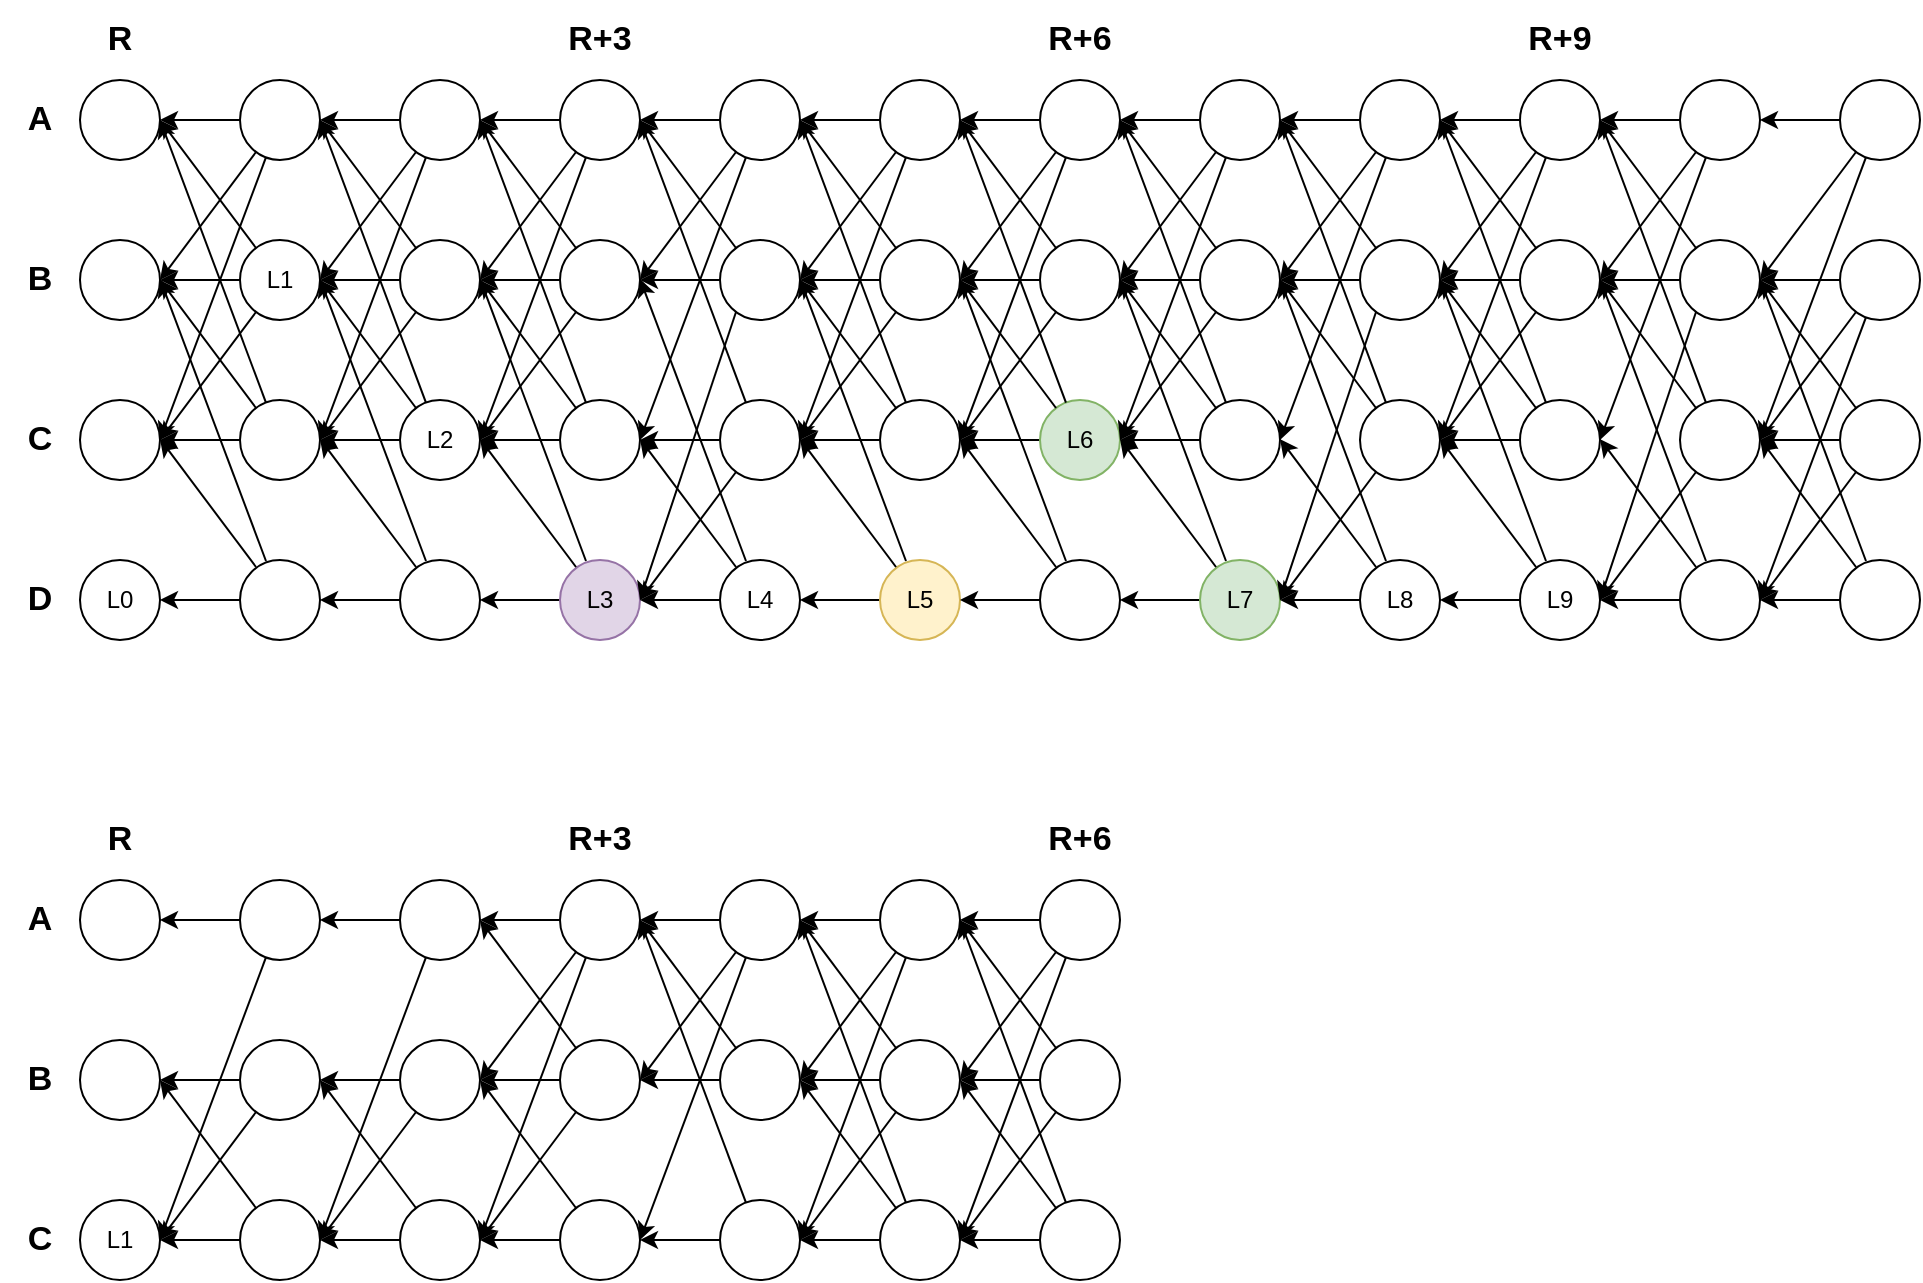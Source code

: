 <mxfile version="22.1.0" type="github">
  <diagram id="mJnQ7kA8vcGXTsiUwfmz" name="Page-1">
    <mxGraphModel dx="1048" dy="713" grid="1" gridSize="10" guides="1" tooltips="1" connect="1" arrows="1" fold="1" page="1" pageScale="1" pageWidth="827" pageHeight="1169" math="0" shadow="0">
      <root>
        <mxCell id="0" />
        <mxCell id="1" parent="0" />
        <mxCell id="a0pgNR50lADF92noRS6k-1" value="" style="ellipse;whiteSpace=wrap;html=1;aspect=fixed;" parent="1" vertex="1">
          <mxGeometry x="80" y="80" width="40" height="40" as="geometry" />
        </mxCell>
        <mxCell id="a0pgNR50lADF92noRS6k-2" value="&lt;b&gt;&lt;font style=&quot;font-size: 17px;&quot;&gt;A&lt;/font&gt;&lt;/b&gt;" style="text;html=1;align=center;verticalAlign=middle;whiteSpace=wrap;rounded=0;" parent="1" vertex="1">
          <mxGeometry x="40" y="80" width="40" height="40" as="geometry" />
        </mxCell>
        <mxCell id="a0pgNR50lADF92noRS6k-3" value="" style="ellipse;whiteSpace=wrap;html=1;aspect=fixed;" parent="1" vertex="1">
          <mxGeometry x="80" y="160" width="40" height="40" as="geometry" />
        </mxCell>
        <mxCell id="a0pgNR50lADF92noRS6k-4" value="&lt;b&gt;&lt;font style=&quot;font-size: 17px;&quot;&gt;B&lt;/font&gt;&lt;/b&gt;" style="text;html=1;align=center;verticalAlign=middle;whiteSpace=wrap;rounded=0;" parent="1" vertex="1">
          <mxGeometry x="40" y="160" width="40" height="40" as="geometry" />
        </mxCell>
        <mxCell id="a0pgNR50lADF92noRS6k-5" value="" style="ellipse;whiteSpace=wrap;html=1;aspect=fixed;" parent="1" vertex="1">
          <mxGeometry x="80" y="240" width="40" height="40" as="geometry" />
        </mxCell>
        <mxCell id="a0pgNR50lADF92noRS6k-6" value="&lt;b&gt;&lt;font style=&quot;font-size: 17px;&quot;&gt;C&lt;/font&gt;&lt;/b&gt;" style="text;html=1;align=center;verticalAlign=middle;whiteSpace=wrap;rounded=0;" parent="1" vertex="1">
          <mxGeometry x="40" y="240" width="40" height="40" as="geometry" />
        </mxCell>
        <mxCell id="a0pgNR50lADF92noRS6k-7" value="L0" style="ellipse;whiteSpace=wrap;html=1;aspect=fixed;" parent="1" vertex="1">
          <mxGeometry x="80" y="320" width="40" height="40" as="geometry" />
        </mxCell>
        <mxCell id="a0pgNR50lADF92noRS6k-8" value="&lt;b&gt;&lt;font style=&quot;font-size: 17px;&quot;&gt;D&lt;/font&gt;&lt;/b&gt;" style="text;html=1;align=center;verticalAlign=middle;whiteSpace=wrap;rounded=0;" parent="1" vertex="1">
          <mxGeometry x="40" y="320" width="40" height="40" as="geometry" />
        </mxCell>
        <mxCell id="a0pgNR50lADF92noRS6k-44" style="edgeStyle=orthogonalEdgeStyle;rounded=0;orthogonalLoop=1;jettySize=auto;html=1;entryX=1;entryY=0.5;entryDx=0;entryDy=0;" parent="1" source="a0pgNR50lADF92noRS6k-13" target="a0pgNR50lADF92noRS6k-1" edge="1">
          <mxGeometry relative="1" as="geometry" />
        </mxCell>
        <mxCell id="a0pgNR50lADF92noRS6k-45" style="rounded=0;orthogonalLoop=1;jettySize=auto;html=1;entryX=1;entryY=0.5;entryDx=0;entryDy=0;" parent="1" source="a0pgNR50lADF92noRS6k-13" target="a0pgNR50lADF92noRS6k-3" edge="1">
          <mxGeometry relative="1" as="geometry" />
        </mxCell>
        <mxCell id="a0pgNR50lADF92noRS6k-13" value="" style="ellipse;whiteSpace=wrap;html=1;aspect=fixed;" parent="1" vertex="1">
          <mxGeometry x="160" y="80" width="40" height="40" as="geometry" />
        </mxCell>
        <mxCell id="a0pgNR50lADF92noRS6k-245" style="edgeStyle=orthogonalEdgeStyle;rounded=0;orthogonalLoop=1;jettySize=auto;html=1;entryX=1;entryY=0.5;entryDx=0;entryDy=0;" parent="1" source="a0pgNR50lADF92noRS6k-14" target="a0pgNR50lADF92noRS6k-3" edge="1">
          <mxGeometry relative="1" as="geometry" />
        </mxCell>
        <mxCell id="a0pgNR50lADF92noRS6k-14" value="L1" style="ellipse;whiteSpace=wrap;html=1;aspect=fixed;" parent="1" vertex="1">
          <mxGeometry x="160" y="160" width="40" height="40" as="geometry" />
        </mxCell>
        <mxCell id="a0pgNR50lADF92noRS6k-246" style="edgeStyle=orthogonalEdgeStyle;rounded=0;orthogonalLoop=1;jettySize=auto;html=1;entryX=1;entryY=0.5;entryDx=0;entryDy=0;" parent="1" source="a0pgNR50lADF92noRS6k-15" target="a0pgNR50lADF92noRS6k-5" edge="1">
          <mxGeometry relative="1" as="geometry" />
        </mxCell>
        <mxCell id="a0pgNR50lADF92noRS6k-15" value="" style="ellipse;whiteSpace=wrap;html=1;aspect=fixed;" parent="1" vertex="1">
          <mxGeometry x="160" y="240" width="40" height="40" as="geometry" />
        </mxCell>
        <mxCell id="a0pgNR50lADF92noRS6k-244" style="edgeStyle=orthogonalEdgeStyle;rounded=0;orthogonalLoop=1;jettySize=auto;html=1;" parent="1" source="a0pgNR50lADF92noRS6k-16" edge="1">
          <mxGeometry relative="1" as="geometry">
            <mxPoint x="120" y="340" as="targetPoint" />
          </mxGeometry>
        </mxCell>
        <mxCell id="a0pgNR50lADF92noRS6k-16" value="" style="ellipse;whiteSpace=wrap;html=1;aspect=fixed;" parent="1" vertex="1">
          <mxGeometry x="160" y="320" width="40" height="40" as="geometry" />
        </mxCell>
        <mxCell id="a0pgNR50lADF92noRS6k-41" value="&lt;b&gt;&lt;font style=&quot;font-size: 17px;&quot;&gt;R&lt;/font&gt;&lt;/b&gt;" style="text;html=1;strokeColor=none;fillColor=none;align=center;verticalAlign=middle;whiteSpace=wrap;rounded=0;" parent="1" vertex="1">
          <mxGeometry x="80" y="40" width="40" height="40" as="geometry" />
        </mxCell>
        <mxCell id="a0pgNR50lADF92noRS6k-42" value="&lt;b&gt;&lt;font style=&quot;font-size: 17px;&quot;&gt;R+3&lt;/font&gt;&lt;/b&gt;" style="text;html=1;strokeColor=none;fillColor=none;align=center;verticalAlign=middle;whiteSpace=wrap;rounded=0;" parent="1" vertex="1">
          <mxGeometry x="320" y="40" width="40" height="40" as="geometry" />
        </mxCell>
        <mxCell id="a0pgNR50lADF92noRS6k-43" value="&lt;b&gt;&lt;font style=&quot;font-size: 17px;&quot;&gt;R+6&lt;/font&gt;&lt;/b&gt;" style="text;html=1;strokeColor=none;fillColor=none;align=center;verticalAlign=middle;whiteSpace=wrap;rounded=0;" parent="1" vertex="1">
          <mxGeometry x="560" y="40" width="40" height="40" as="geometry" />
        </mxCell>
        <mxCell id="a0pgNR50lADF92noRS6k-46" style="rounded=0;orthogonalLoop=1;jettySize=auto;html=1;entryX=1;entryY=0.5;entryDx=0;entryDy=0;" parent="1" source="a0pgNR50lADF92noRS6k-13" target="a0pgNR50lADF92noRS6k-5" edge="1">
          <mxGeometry relative="1" as="geometry">
            <mxPoint x="178" y="126" as="sourcePoint" />
            <mxPoint x="130" y="190" as="targetPoint" />
          </mxGeometry>
        </mxCell>
        <mxCell id="a0pgNR50lADF92noRS6k-68" style="rounded=0;orthogonalLoop=1;jettySize=auto;html=1;entryX=1;entryY=0.5;entryDx=0;entryDy=0;" parent="1" edge="1">
          <mxGeometry relative="1" as="geometry">
            <mxPoint x="168" y="196" as="sourcePoint" />
            <mxPoint x="120" y="260" as="targetPoint" />
          </mxGeometry>
        </mxCell>
        <mxCell id="a0pgNR50lADF92noRS6k-69" style="rounded=0;orthogonalLoop=1;jettySize=auto;html=1;entryX=1;entryY=0.5;entryDx=0;entryDy=0;" parent="1" source="a0pgNR50lADF92noRS6k-14" target="a0pgNR50lADF92noRS6k-1" edge="1">
          <mxGeometry relative="1" as="geometry">
            <mxPoint x="173" y="199" as="sourcePoint" />
            <mxPoint x="120" y="340" as="targetPoint" />
          </mxGeometry>
        </mxCell>
        <mxCell id="a0pgNR50lADF92noRS6k-89" style="rounded=0;orthogonalLoop=1;jettySize=auto;html=1;entryX=1;entryY=0.5;entryDx=0;entryDy=0;" parent="1" source="a0pgNR50lADF92noRS6k-15" target="a0pgNR50lADF92noRS6k-1" edge="1">
          <mxGeometry relative="1" as="geometry">
            <mxPoint x="168" y="276" as="sourcePoint" />
            <mxPoint x="120" y="340" as="targetPoint" />
          </mxGeometry>
        </mxCell>
        <mxCell id="a0pgNR50lADF92noRS6k-90" style="rounded=0;orthogonalLoop=1;jettySize=auto;html=1;entryX=1;entryY=0.5;entryDx=0;entryDy=0;" parent="1" edge="1">
          <mxGeometry relative="1" as="geometry">
            <mxPoint x="168" y="244" as="sourcePoint" />
            <mxPoint x="120" y="180" as="targetPoint" />
          </mxGeometry>
        </mxCell>
        <mxCell id="a0pgNR50lADF92noRS6k-98" style="rounded=0;orthogonalLoop=1;jettySize=auto;html=1;entryX=1;entryY=0.5;entryDx=0;entryDy=0;" parent="1" edge="1">
          <mxGeometry relative="1" as="geometry">
            <mxPoint x="173" y="320.5" as="sourcePoint" />
            <mxPoint x="120" y="179.5" as="targetPoint" />
          </mxGeometry>
        </mxCell>
        <mxCell id="a0pgNR50lADF92noRS6k-99" style="rounded=0;orthogonalLoop=1;jettySize=auto;html=1;entryX=1;entryY=0.5;entryDx=0;entryDy=0;" parent="1" edge="1">
          <mxGeometry relative="1" as="geometry">
            <mxPoint x="168" y="323.5" as="sourcePoint" />
            <mxPoint x="120" y="259.5" as="targetPoint" />
          </mxGeometry>
        </mxCell>
        <mxCell id="a0pgNR50lADF92noRS6k-133" style="rounded=0;orthogonalLoop=1;jettySize=auto;html=1;entryX=1;entryY=0.5;entryDx=0;entryDy=0;" parent="1" source="a0pgNR50lADF92noRS6k-134" edge="1">
          <mxGeometry relative="1" as="geometry">
            <mxPoint x="200" y="180" as="targetPoint" />
          </mxGeometry>
        </mxCell>
        <mxCell id="a0pgNR50lADF92noRS6k-250" style="edgeStyle=orthogonalEdgeStyle;rounded=0;orthogonalLoop=1;jettySize=auto;html=1;entryX=1;entryY=0.5;entryDx=0;entryDy=0;" parent="1" source="a0pgNR50lADF92noRS6k-134" target="a0pgNR50lADF92noRS6k-13" edge="1">
          <mxGeometry relative="1" as="geometry" />
        </mxCell>
        <mxCell id="a0pgNR50lADF92noRS6k-134" value="" style="ellipse;whiteSpace=wrap;html=1;aspect=fixed;" parent="1" vertex="1">
          <mxGeometry x="240" y="80" width="40" height="40" as="geometry" />
        </mxCell>
        <mxCell id="a0pgNR50lADF92noRS6k-249" style="edgeStyle=orthogonalEdgeStyle;rounded=0;orthogonalLoop=1;jettySize=auto;html=1;entryX=1;entryY=0.5;entryDx=0;entryDy=0;" parent="1" source="a0pgNR50lADF92noRS6k-135" target="a0pgNR50lADF92noRS6k-14" edge="1">
          <mxGeometry relative="1" as="geometry" />
        </mxCell>
        <mxCell id="a0pgNR50lADF92noRS6k-135" value="" style="ellipse;whiteSpace=wrap;html=1;aspect=fixed;" parent="1" vertex="1">
          <mxGeometry x="240" y="160" width="40" height="40" as="geometry" />
        </mxCell>
        <mxCell id="a0pgNR50lADF92noRS6k-248" style="edgeStyle=orthogonalEdgeStyle;rounded=0;orthogonalLoop=1;jettySize=auto;html=1;entryX=1;entryY=0.5;entryDx=0;entryDy=0;" parent="1" source="a0pgNR50lADF92noRS6k-136" target="a0pgNR50lADF92noRS6k-15" edge="1">
          <mxGeometry relative="1" as="geometry" />
        </mxCell>
        <mxCell id="a0pgNR50lADF92noRS6k-136" value="L2" style="ellipse;whiteSpace=wrap;html=1;aspect=fixed;" parent="1" vertex="1">
          <mxGeometry x="240" y="240" width="40" height="40" as="geometry" />
        </mxCell>
        <mxCell id="a0pgNR50lADF92noRS6k-247" style="edgeStyle=orthogonalEdgeStyle;rounded=0;orthogonalLoop=1;jettySize=auto;html=1;entryX=1;entryY=0.5;entryDx=0;entryDy=0;" parent="1" source="a0pgNR50lADF92noRS6k-137" target="a0pgNR50lADF92noRS6k-16" edge="1">
          <mxGeometry relative="1" as="geometry" />
        </mxCell>
        <mxCell id="a0pgNR50lADF92noRS6k-137" value="" style="ellipse;whiteSpace=wrap;html=1;aspect=fixed;" parent="1" vertex="1">
          <mxGeometry x="240" y="320" width="40" height="40" as="geometry" />
        </mxCell>
        <mxCell id="a0pgNR50lADF92noRS6k-138" style="rounded=0;orthogonalLoop=1;jettySize=auto;html=1;entryX=1;entryY=0.5;entryDx=0;entryDy=0;" parent="1" source="a0pgNR50lADF92noRS6k-134" edge="1">
          <mxGeometry relative="1" as="geometry">
            <mxPoint x="258" y="126" as="sourcePoint" />
            <mxPoint x="200" y="260" as="targetPoint" />
          </mxGeometry>
        </mxCell>
        <mxCell id="a0pgNR50lADF92noRS6k-140" style="rounded=0;orthogonalLoop=1;jettySize=auto;html=1;entryX=1;entryY=0.5;entryDx=0;entryDy=0;" parent="1" edge="1">
          <mxGeometry relative="1" as="geometry">
            <mxPoint x="248" y="196" as="sourcePoint" />
            <mxPoint x="200" y="260" as="targetPoint" />
          </mxGeometry>
        </mxCell>
        <mxCell id="a0pgNR50lADF92noRS6k-141" style="rounded=0;orthogonalLoop=1;jettySize=auto;html=1;entryX=1;entryY=0.5;entryDx=0;entryDy=0;" parent="1" source="a0pgNR50lADF92noRS6k-135" edge="1">
          <mxGeometry relative="1" as="geometry">
            <mxPoint x="253" y="199" as="sourcePoint" />
            <mxPoint x="200" y="100" as="targetPoint" />
          </mxGeometry>
        </mxCell>
        <mxCell id="a0pgNR50lADF92noRS6k-143" style="rounded=0;orthogonalLoop=1;jettySize=auto;html=1;entryX=1;entryY=0.5;entryDx=0;entryDy=0;" parent="1" source="a0pgNR50lADF92noRS6k-136" edge="1">
          <mxGeometry relative="1" as="geometry">
            <mxPoint x="248" y="276" as="sourcePoint" />
            <mxPoint x="200" y="100" as="targetPoint" />
          </mxGeometry>
        </mxCell>
        <mxCell id="a0pgNR50lADF92noRS6k-144" style="rounded=0;orthogonalLoop=1;jettySize=auto;html=1;entryX=1;entryY=0.5;entryDx=0;entryDy=0;" parent="1" edge="1">
          <mxGeometry relative="1" as="geometry">
            <mxPoint x="248" y="244" as="sourcePoint" />
            <mxPoint x="200" y="180" as="targetPoint" />
          </mxGeometry>
        </mxCell>
        <mxCell id="a0pgNR50lADF92noRS6k-146" style="rounded=0;orthogonalLoop=1;jettySize=auto;html=1;entryX=1;entryY=0.5;entryDx=0;entryDy=0;" parent="1" edge="1">
          <mxGeometry relative="1" as="geometry">
            <mxPoint x="253" y="320.5" as="sourcePoint" />
            <mxPoint x="200" y="179.5" as="targetPoint" />
          </mxGeometry>
        </mxCell>
        <mxCell id="a0pgNR50lADF92noRS6k-147" style="rounded=0;orthogonalLoop=1;jettySize=auto;html=1;entryX=1;entryY=0.5;entryDx=0;entryDy=0;" parent="1" edge="1">
          <mxGeometry relative="1" as="geometry">
            <mxPoint x="248" y="323.5" as="sourcePoint" />
            <mxPoint x="200" y="259.5" as="targetPoint" />
          </mxGeometry>
        </mxCell>
        <mxCell id="a0pgNR50lADF92noRS6k-251" style="edgeStyle=orthogonalEdgeStyle;rounded=0;orthogonalLoop=1;jettySize=auto;html=1;entryX=1;entryY=0.5;entryDx=0;entryDy=0;" parent="1" source="a0pgNR50lADF92noRS6k-253" edge="1">
          <mxGeometry relative="1" as="geometry">
            <mxPoint x="280" y="100" as="targetPoint" />
          </mxGeometry>
        </mxCell>
        <mxCell id="a0pgNR50lADF92noRS6k-252" style="rounded=0;orthogonalLoop=1;jettySize=auto;html=1;entryX=1;entryY=0.5;entryDx=0;entryDy=0;" parent="1" source="a0pgNR50lADF92noRS6k-253" edge="1">
          <mxGeometry relative="1" as="geometry">
            <mxPoint x="280" y="180" as="targetPoint" />
          </mxGeometry>
        </mxCell>
        <mxCell id="a0pgNR50lADF92noRS6k-253" value="" style="ellipse;whiteSpace=wrap;html=1;aspect=fixed;" parent="1" vertex="1">
          <mxGeometry x="320" y="80" width="40" height="40" as="geometry" />
        </mxCell>
        <mxCell id="a0pgNR50lADF92noRS6k-254" style="edgeStyle=orthogonalEdgeStyle;rounded=0;orthogonalLoop=1;jettySize=auto;html=1;entryX=1;entryY=0.5;entryDx=0;entryDy=0;" parent="1" source="a0pgNR50lADF92noRS6k-255" edge="1">
          <mxGeometry relative="1" as="geometry">
            <mxPoint x="280" y="180" as="targetPoint" />
          </mxGeometry>
        </mxCell>
        <mxCell id="a0pgNR50lADF92noRS6k-255" value="" style="ellipse;whiteSpace=wrap;html=1;aspect=fixed;" parent="1" vertex="1">
          <mxGeometry x="320" y="160" width="40" height="40" as="geometry" />
        </mxCell>
        <mxCell id="a0pgNR50lADF92noRS6k-256" style="edgeStyle=orthogonalEdgeStyle;rounded=0;orthogonalLoop=1;jettySize=auto;html=1;entryX=1;entryY=0.5;entryDx=0;entryDy=0;" parent="1" source="a0pgNR50lADF92noRS6k-257" edge="1">
          <mxGeometry relative="1" as="geometry">
            <mxPoint x="280" y="260" as="targetPoint" />
          </mxGeometry>
        </mxCell>
        <mxCell id="a0pgNR50lADF92noRS6k-257" value="" style="ellipse;whiteSpace=wrap;html=1;aspect=fixed;" parent="1" vertex="1">
          <mxGeometry x="320" y="240" width="40" height="40" as="geometry" />
        </mxCell>
        <mxCell id="a0pgNR50lADF92noRS6k-258" style="edgeStyle=orthogonalEdgeStyle;rounded=0;orthogonalLoop=1;jettySize=auto;html=1;" parent="1" source="a0pgNR50lADF92noRS6k-259" edge="1">
          <mxGeometry relative="1" as="geometry">
            <mxPoint x="280" y="340" as="targetPoint" />
          </mxGeometry>
        </mxCell>
        <mxCell id="a0pgNR50lADF92noRS6k-259" value="L3" style="ellipse;whiteSpace=wrap;html=1;aspect=fixed;fillColor=#e1d5e7;strokeColor=#9673a6;" parent="1" vertex="1">
          <mxGeometry x="320" y="320" width="40" height="40" as="geometry" />
        </mxCell>
        <mxCell id="a0pgNR50lADF92noRS6k-260" style="rounded=0;orthogonalLoop=1;jettySize=auto;html=1;entryX=1;entryY=0.5;entryDx=0;entryDy=0;" parent="1" source="a0pgNR50lADF92noRS6k-253" edge="1">
          <mxGeometry relative="1" as="geometry">
            <mxPoint x="338" y="126" as="sourcePoint" />
            <mxPoint x="280" y="260" as="targetPoint" />
          </mxGeometry>
        </mxCell>
        <mxCell id="a0pgNR50lADF92noRS6k-261" style="rounded=0;orthogonalLoop=1;jettySize=auto;html=1;entryX=1;entryY=0.5;entryDx=0;entryDy=0;" parent="1" edge="1">
          <mxGeometry relative="1" as="geometry">
            <mxPoint x="328" y="196" as="sourcePoint" />
            <mxPoint x="280" y="260" as="targetPoint" />
          </mxGeometry>
        </mxCell>
        <mxCell id="a0pgNR50lADF92noRS6k-262" style="rounded=0;orthogonalLoop=1;jettySize=auto;html=1;entryX=1;entryY=0.5;entryDx=0;entryDy=0;" parent="1" source="a0pgNR50lADF92noRS6k-255" edge="1">
          <mxGeometry relative="1" as="geometry">
            <mxPoint x="333" y="199" as="sourcePoint" />
            <mxPoint x="280" y="100" as="targetPoint" />
          </mxGeometry>
        </mxCell>
        <mxCell id="a0pgNR50lADF92noRS6k-263" style="rounded=0;orthogonalLoop=1;jettySize=auto;html=1;entryX=1;entryY=0.5;entryDx=0;entryDy=0;" parent="1" source="a0pgNR50lADF92noRS6k-257" edge="1">
          <mxGeometry relative="1" as="geometry">
            <mxPoint x="328" y="276" as="sourcePoint" />
            <mxPoint x="280" y="100" as="targetPoint" />
          </mxGeometry>
        </mxCell>
        <mxCell id="a0pgNR50lADF92noRS6k-264" style="rounded=0;orthogonalLoop=1;jettySize=auto;html=1;entryX=1;entryY=0.5;entryDx=0;entryDy=0;" parent="1" edge="1">
          <mxGeometry relative="1" as="geometry">
            <mxPoint x="328" y="244" as="sourcePoint" />
            <mxPoint x="280" y="180" as="targetPoint" />
          </mxGeometry>
        </mxCell>
        <mxCell id="a0pgNR50lADF92noRS6k-265" style="rounded=0;orthogonalLoop=1;jettySize=auto;html=1;entryX=1;entryY=0.5;entryDx=0;entryDy=0;" parent="1" edge="1">
          <mxGeometry relative="1" as="geometry">
            <mxPoint x="333" y="320.5" as="sourcePoint" />
            <mxPoint x="280" y="179.5" as="targetPoint" />
          </mxGeometry>
        </mxCell>
        <mxCell id="a0pgNR50lADF92noRS6k-266" style="rounded=0;orthogonalLoop=1;jettySize=auto;html=1;entryX=1;entryY=0.5;entryDx=0;entryDy=0;" parent="1" edge="1">
          <mxGeometry relative="1" as="geometry">
            <mxPoint x="328" y="323.5" as="sourcePoint" />
            <mxPoint x="280" y="259.5" as="targetPoint" />
          </mxGeometry>
        </mxCell>
        <mxCell id="a0pgNR50lADF92noRS6k-267" style="rounded=0;orthogonalLoop=1;jettySize=auto;html=1;entryX=1;entryY=0.5;entryDx=0;entryDy=0;" parent="1" source="a0pgNR50lADF92noRS6k-269" edge="1">
          <mxGeometry relative="1" as="geometry">
            <mxPoint x="360" y="180" as="targetPoint" />
          </mxGeometry>
        </mxCell>
        <mxCell id="a0pgNR50lADF92noRS6k-268" style="edgeStyle=orthogonalEdgeStyle;rounded=0;orthogonalLoop=1;jettySize=auto;html=1;entryX=1;entryY=0.5;entryDx=0;entryDy=0;" parent="1" source="a0pgNR50lADF92noRS6k-269" target="a0pgNR50lADF92noRS6k-253" edge="1">
          <mxGeometry relative="1" as="geometry" />
        </mxCell>
        <mxCell id="a0pgNR50lADF92noRS6k-269" value="" style="ellipse;whiteSpace=wrap;html=1;aspect=fixed;" parent="1" vertex="1">
          <mxGeometry x="400" y="80" width="40" height="40" as="geometry" />
        </mxCell>
        <mxCell id="a0pgNR50lADF92noRS6k-270" style="edgeStyle=orthogonalEdgeStyle;rounded=0;orthogonalLoop=1;jettySize=auto;html=1;entryX=1;entryY=0.5;entryDx=0;entryDy=0;" parent="1" source="a0pgNR50lADF92noRS6k-271" target="a0pgNR50lADF92noRS6k-255" edge="1">
          <mxGeometry relative="1" as="geometry" />
        </mxCell>
        <mxCell id="a0pgNR50lADF92noRS6k-271" value="" style="ellipse;whiteSpace=wrap;html=1;aspect=fixed;" parent="1" vertex="1">
          <mxGeometry x="400" y="160" width="40" height="40" as="geometry" />
        </mxCell>
        <mxCell id="a0pgNR50lADF92noRS6k-272" style="edgeStyle=orthogonalEdgeStyle;rounded=0;orthogonalLoop=1;jettySize=auto;html=1;entryX=1;entryY=0.5;entryDx=0;entryDy=0;" parent="1" source="a0pgNR50lADF92noRS6k-273" target="a0pgNR50lADF92noRS6k-257" edge="1">
          <mxGeometry relative="1" as="geometry" />
        </mxCell>
        <mxCell id="a0pgNR50lADF92noRS6k-273" value="" style="ellipse;whiteSpace=wrap;html=1;aspect=fixed;" parent="1" vertex="1">
          <mxGeometry x="400" y="240" width="40" height="40" as="geometry" />
        </mxCell>
        <mxCell id="a0pgNR50lADF92noRS6k-274" style="edgeStyle=orthogonalEdgeStyle;rounded=0;orthogonalLoop=1;jettySize=auto;html=1;entryX=1;entryY=0.5;entryDx=0;entryDy=0;" parent="1" source="a0pgNR50lADF92noRS6k-275" target="a0pgNR50lADF92noRS6k-259" edge="1">
          <mxGeometry relative="1" as="geometry" />
        </mxCell>
        <mxCell id="a0pgNR50lADF92noRS6k-275" value="L4" style="ellipse;whiteSpace=wrap;html=1;aspect=fixed;" parent="1" vertex="1">
          <mxGeometry x="400" y="320" width="40" height="40" as="geometry" />
        </mxCell>
        <mxCell id="a0pgNR50lADF92noRS6k-276" style="rounded=0;orthogonalLoop=1;jettySize=auto;html=1;entryX=1;entryY=0.5;entryDx=0;entryDy=0;" parent="1" source="a0pgNR50lADF92noRS6k-269" edge="1">
          <mxGeometry relative="1" as="geometry">
            <mxPoint x="418" y="126" as="sourcePoint" />
            <mxPoint x="360" y="260" as="targetPoint" />
          </mxGeometry>
        </mxCell>
        <mxCell id="a0pgNR50lADF92noRS6k-277" style="rounded=0;orthogonalLoop=1;jettySize=auto;html=1;entryX=1;entryY=0.5;entryDx=0;entryDy=0;" parent="1" target="a0pgNR50lADF92noRS6k-259" edge="1">
          <mxGeometry relative="1" as="geometry">
            <mxPoint x="408" y="196" as="sourcePoint" />
            <mxPoint x="360" y="260" as="targetPoint" />
          </mxGeometry>
        </mxCell>
        <mxCell id="a0pgNR50lADF92noRS6k-278" style="rounded=0;orthogonalLoop=1;jettySize=auto;html=1;entryX=1;entryY=0.5;entryDx=0;entryDy=0;" parent="1" source="a0pgNR50lADF92noRS6k-271" edge="1">
          <mxGeometry relative="1" as="geometry">
            <mxPoint x="413" y="199" as="sourcePoint" />
            <mxPoint x="360" y="100" as="targetPoint" />
          </mxGeometry>
        </mxCell>
        <mxCell id="a0pgNR50lADF92noRS6k-279" style="rounded=0;orthogonalLoop=1;jettySize=auto;html=1;entryX=1;entryY=0.5;entryDx=0;entryDy=0;" parent="1" source="a0pgNR50lADF92noRS6k-273" edge="1">
          <mxGeometry relative="1" as="geometry">
            <mxPoint x="408" y="276" as="sourcePoint" />
            <mxPoint x="360" y="100" as="targetPoint" />
          </mxGeometry>
        </mxCell>
        <mxCell id="a0pgNR50lADF92noRS6k-280" style="rounded=0;orthogonalLoop=1;jettySize=auto;html=1;entryX=1;entryY=0.5;entryDx=0;entryDy=0;" parent="1" source="a0pgNR50lADF92noRS6k-273" target="a0pgNR50lADF92noRS6k-259" edge="1">
          <mxGeometry relative="1" as="geometry">
            <mxPoint x="408" y="244" as="sourcePoint" />
            <mxPoint x="360" y="180" as="targetPoint" />
          </mxGeometry>
        </mxCell>
        <mxCell id="a0pgNR50lADF92noRS6k-281" style="rounded=0;orthogonalLoop=1;jettySize=auto;html=1;entryX=1;entryY=0.5;entryDx=0;entryDy=0;" parent="1" edge="1">
          <mxGeometry relative="1" as="geometry">
            <mxPoint x="413" y="320.5" as="sourcePoint" />
            <mxPoint x="360" y="179.5" as="targetPoint" />
          </mxGeometry>
        </mxCell>
        <mxCell id="a0pgNR50lADF92noRS6k-282" style="rounded=0;orthogonalLoop=1;jettySize=auto;html=1;entryX=1;entryY=0.5;entryDx=0;entryDy=0;" parent="1" edge="1">
          <mxGeometry relative="1" as="geometry">
            <mxPoint x="408" y="323.5" as="sourcePoint" />
            <mxPoint x="360" y="259.5" as="targetPoint" />
          </mxGeometry>
        </mxCell>
        <mxCell id="a0pgNR50lADF92noRS6k-283" style="edgeStyle=orthogonalEdgeStyle;rounded=0;orthogonalLoop=1;jettySize=auto;html=1;entryX=1;entryY=0.5;entryDx=0;entryDy=0;" parent="1" source="a0pgNR50lADF92noRS6k-285" edge="1">
          <mxGeometry relative="1" as="geometry">
            <mxPoint x="440" y="100" as="targetPoint" />
          </mxGeometry>
        </mxCell>
        <mxCell id="a0pgNR50lADF92noRS6k-284" style="rounded=0;orthogonalLoop=1;jettySize=auto;html=1;entryX=1;entryY=0.5;entryDx=0;entryDy=0;" parent="1" source="a0pgNR50lADF92noRS6k-285" edge="1">
          <mxGeometry relative="1" as="geometry">
            <mxPoint x="440" y="180" as="targetPoint" />
          </mxGeometry>
        </mxCell>
        <mxCell id="a0pgNR50lADF92noRS6k-285" value="" style="ellipse;whiteSpace=wrap;html=1;aspect=fixed;" parent="1" vertex="1">
          <mxGeometry x="480" y="80" width="40" height="40" as="geometry" />
        </mxCell>
        <mxCell id="a0pgNR50lADF92noRS6k-286" style="edgeStyle=orthogonalEdgeStyle;rounded=0;orthogonalLoop=1;jettySize=auto;html=1;entryX=1;entryY=0.5;entryDx=0;entryDy=0;" parent="1" source="a0pgNR50lADF92noRS6k-287" edge="1">
          <mxGeometry relative="1" as="geometry">
            <mxPoint x="440" y="180" as="targetPoint" />
          </mxGeometry>
        </mxCell>
        <mxCell id="a0pgNR50lADF92noRS6k-287" value="" style="ellipse;whiteSpace=wrap;html=1;aspect=fixed;" parent="1" vertex="1">
          <mxGeometry x="480" y="160" width="40" height="40" as="geometry" />
        </mxCell>
        <mxCell id="a0pgNR50lADF92noRS6k-288" style="edgeStyle=orthogonalEdgeStyle;rounded=0;orthogonalLoop=1;jettySize=auto;html=1;entryX=1;entryY=0.5;entryDx=0;entryDy=0;" parent="1" source="a0pgNR50lADF92noRS6k-289" edge="1">
          <mxGeometry relative="1" as="geometry">
            <mxPoint x="440" y="260" as="targetPoint" />
          </mxGeometry>
        </mxCell>
        <mxCell id="a0pgNR50lADF92noRS6k-289" value="" style="ellipse;whiteSpace=wrap;html=1;aspect=fixed;" parent="1" vertex="1">
          <mxGeometry x="480" y="240" width="40" height="40" as="geometry" />
        </mxCell>
        <mxCell id="a0pgNR50lADF92noRS6k-290" style="edgeStyle=orthogonalEdgeStyle;rounded=0;orthogonalLoop=1;jettySize=auto;html=1;" parent="1" source="a0pgNR50lADF92noRS6k-291" edge="1">
          <mxGeometry relative="1" as="geometry">
            <mxPoint x="440" y="340" as="targetPoint" />
          </mxGeometry>
        </mxCell>
        <mxCell id="a0pgNR50lADF92noRS6k-291" value="L5" style="ellipse;whiteSpace=wrap;html=1;aspect=fixed;fillColor=#fff2cc;strokeColor=#d6b656;" parent="1" vertex="1">
          <mxGeometry x="480" y="320" width="40" height="40" as="geometry" />
        </mxCell>
        <mxCell id="a0pgNR50lADF92noRS6k-292" style="rounded=0;orthogonalLoop=1;jettySize=auto;html=1;entryX=1;entryY=0.5;entryDx=0;entryDy=0;" parent="1" source="a0pgNR50lADF92noRS6k-285" edge="1">
          <mxGeometry relative="1" as="geometry">
            <mxPoint x="498" y="126" as="sourcePoint" />
            <mxPoint x="440" y="260" as="targetPoint" />
          </mxGeometry>
        </mxCell>
        <mxCell id="a0pgNR50lADF92noRS6k-293" style="rounded=0;orthogonalLoop=1;jettySize=auto;html=1;entryX=1;entryY=0.5;entryDx=0;entryDy=0;" parent="1" edge="1">
          <mxGeometry relative="1" as="geometry">
            <mxPoint x="488" y="196" as="sourcePoint" />
            <mxPoint x="440" y="260" as="targetPoint" />
          </mxGeometry>
        </mxCell>
        <mxCell id="a0pgNR50lADF92noRS6k-294" style="rounded=0;orthogonalLoop=1;jettySize=auto;html=1;entryX=1;entryY=0.5;entryDx=0;entryDy=0;" parent="1" source="a0pgNR50lADF92noRS6k-287" edge="1">
          <mxGeometry relative="1" as="geometry">
            <mxPoint x="493" y="199" as="sourcePoint" />
            <mxPoint x="440" y="100" as="targetPoint" />
          </mxGeometry>
        </mxCell>
        <mxCell id="a0pgNR50lADF92noRS6k-295" style="rounded=0;orthogonalLoop=1;jettySize=auto;html=1;entryX=1;entryY=0.5;entryDx=0;entryDy=0;" parent="1" source="a0pgNR50lADF92noRS6k-289" edge="1">
          <mxGeometry relative="1" as="geometry">
            <mxPoint x="488" y="276" as="sourcePoint" />
            <mxPoint x="440" y="100" as="targetPoint" />
          </mxGeometry>
        </mxCell>
        <mxCell id="a0pgNR50lADF92noRS6k-296" style="rounded=0;orthogonalLoop=1;jettySize=auto;html=1;entryX=1;entryY=0.5;entryDx=0;entryDy=0;" parent="1" edge="1">
          <mxGeometry relative="1" as="geometry">
            <mxPoint x="488" y="244" as="sourcePoint" />
            <mxPoint x="440" y="180" as="targetPoint" />
          </mxGeometry>
        </mxCell>
        <mxCell id="a0pgNR50lADF92noRS6k-297" style="rounded=0;orthogonalLoop=1;jettySize=auto;html=1;entryX=1;entryY=0.5;entryDx=0;entryDy=0;" parent="1" edge="1">
          <mxGeometry relative="1" as="geometry">
            <mxPoint x="493" y="320.5" as="sourcePoint" />
            <mxPoint x="440" y="179.5" as="targetPoint" />
          </mxGeometry>
        </mxCell>
        <mxCell id="a0pgNR50lADF92noRS6k-298" style="rounded=0;orthogonalLoop=1;jettySize=auto;html=1;entryX=1;entryY=0.5;entryDx=0;entryDy=0;" parent="1" edge="1">
          <mxGeometry relative="1" as="geometry">
            <mxPoint x="488" y="323.5" as="sourcePoint" />
            <mxPoint x="440" y="259.5" as="targetPoint" />
          </mxGeometry>
        </mxCell>
        <mxCell id="a0pgNR50lADF92noRS6k-299" style="rounded=0;orthogonalLoop=1;jettySize=auto;html=1;entryX=1;entryY=0.5;entryDx=0;entryDy=0;" parent="1" source="a0pgNR50lADF92noRS6k-301" edge="1">
          <mxGeometry relative="1" as="geometry">
            <mxPoint x="520" y="180" as="targetPoint" />
          </mxGeometry>
        </mxCell>
        <mxCell id="a0pgNR50lADF92noRS6k-300" style="edgeStyle=orthogonalEdgeStyle;rounded=0;orthogonalLoop=1;jettySize=auto;html=1;entryX=1;entryY=0.5;entryDx=0;entryDy=0;" parent="1" source="a0pgNR50lADF92noRS6k-301" target="a0pgNR50lADF92noRS6k-285" edge="1">
          <mxGeometry relative="1" as="geometry" />
        </mxCell>
        <mxCell id="a0pgNR50lADF92noRS6k-301" value="" style="ellipse;whiteSpace=wrap;html=1;aspect=fixed;" parent="1" vertex="1">
          <mxGeometry x="560" y="80" width="40" height="40" as="geometry" />
        </mxCell>
        <mxCell id="a0pgNR50lADF92noRS6k-302" style="edgeStyle=orthogonalEdgeStyle;rounded=0;orthogonalLoop=1;jettySize=auto;html=1;entryX=1;entryY=0.5;entryDx=0;entryDy=0;" parent="1" source="a0pgNR50lADF92noRS6k-303" target="a0pgNR50lADF92noRS6k-287" edge="1">
          <mxGeometry relative="1" as="geometry" />
        </mxCell>
        <mxCell id="a0pgNR50lADF92noRS6k-303" value="" style="ellipse;whiteSpace=wrap;html=1;aspect=fixed;" parent="1" vertex="1">
          <mxGeometry x="560" y="160" width="40" height="40" as="geometry" />
        </mxCell>
        <mxCell id="a0pgNR50lADF92noRS6k-304" style="edgeStyle=orthogonalEdgeStyle;rounded=0;orthogonalLoop=1;jettySize=auto;html=1;entryX=1;entryY=0.5;entryDx=0;entryDy=0;" parent="1" source="a0pgNR50lADF92noRS6k-305" target="a0pgNR50lADF92noRS6k-289" edge="1">
          <mxGeometry relative="1" as="geometry" />
        </mxCell>
        <mxCell id="a0pgNR50lADF92noRS6k-305" value="L6" style="ellipse;whiteSpace=wrap;html=1;aspect=fixed;fillColor=#d5e8d4;strokeColor=#82b366;" parent="1" vertex="1">
          <mxGeometry x="560" y="240" width="40" height="40" as="geometry" />
        </mxCell>
        <mxCell id="a0pgNR50lADF92noRS6k-306" style="edgeStyle=orthogonalEdgeStyle;rounded=0;orthogonalLoop=1;jettySize=auto;html=1;entryX=1;entryY=0.5;entryDx=0;entryDy=0;" parent="1" source="a0pgNR50lADF92noRS6k-307" target="a0pgNR50lADF92noRS6k-291" edge="1">
          <mxGeometry relative="1" as="geometry" />
        </mxCell>
        <mxCell id="a0pgNR50lADF92noRS6k-307" value="" style="ellipse;whiteSpace=wrap;html=1;aspect=fixed;" parent="1" vertex="1">
          <mxGeometry x="560" y="320" width="40" height="40" as="geometry" />
        </mxCell>
        <mxCell id="a0pgNR50lADF92noRS6k-308" style="rounded=0;orthogonalLoop=1;jettySize=auto;html=1;entryX=1;entryY=0.5;entryDx=0;entryDy=0;" parent="1" source="a0pgNR50lADF92noRS6k-301" edge="1">
          <mxGeometry relative="1" as="geometry">
            <mxPoint x="578" y="126" as="sourcePoint" />
            <mxPoint x="520" y="260" as="targetPoint" />
          </mxGeometry>
        </mxCell>
        <mxCell id="a0pgNR50lADF92noRS6k-309" style="rounded=0;orthogonalLoop=1;jettySize=auto;html=1;entryX=1;entryY=0.5;entryDx=0;entryDy=0;" parent="1" edge="1">
          <mxGeometry relative="1" as="geometry">
            <mxPoint x="568" y="196" as="sourcePoint" />
            <mxPoint x="520" y="260" as="targetPoint" />
          </mxGeometry>
        </mxCell>
        <mxCell id="a0pgNR50lADF92noRS6k-310" style="rounded=0;orthogonalLoop=1;jettySize=auto;html=1;entryX=1;entryY=0.5;entryDx=0;entryDy=0;" parent="1" source="a0pgNR50lADF92noRS6k-303" edge="1">
          <mxGeometry relative="1" as="geometry">
            <mxPoint x="573" y="199" as="sourcePoint" />
            <mxPoint x="520" y="100" as="targetPoint" />
          </mxGeometry>
        </mxCell>
        <mxCell id="a0pgNR50lADF92noRS6k-311" style="rounded=0;orthogonalLoop=1;jettySize=auto;html=1;entryX=1;entryY=0.5;entryDx=0;entryDy=0;" parent="1" source="a0pgNR50lADF92noRS6k-305" edge="1">
          <mxGeometry relative="1" as="geometry">
            <mxPoint x="568" y="276" as="sourcePoint" />
            <mxPoint x="520" y="100" as="targetPoint" />
          </mxGeometry>
        </mxCell>
        <mxCell id="a0pgNR50lADF92noRS6k-312" style="rounded=0;orthogonalLoop=1;jettySize=auto;html=1;entryX=1;entryY=0.5;entryDx=0;entryDy=0;" parent="1" edge="1">
          <mxGeometry relative="1" as="geometry">
            <mxPoint x="568" y="244" as="sourcePoint" />
            <mxPoint x="520" y="180" as="targetPoint" />
          </mxGeometry>
        </mxCell>
        <mxCell id="a0pgNR50lADF92noRS6k-313" style="rounded=0;orthogonalLoop=1;jettySize=auto;html=1;entryX=1;entryY=0.5;entryDx=0;entryDy=0;" parent="1" edge="1">
          <mxGeometry relative="1" as="geometry">
            <mxPoint x="573" y="320.5" as="sourcePoint" />
            <mxPoint x="520" y="179.5" as="targetPoint" />
          </mxGeometry>
        </mxCell>
        <mxCell id="a0pgNR50lADF92noRS6k-314" style="rounded=0;orthogonalLoop=1;jettySize=auto;html=1;entryX=1;entryY=0.5;entryDx=0;entryDy=0;" parent="1" edge="1">
          <mxGeometry relative="1" as="geometry">
            <mxPoint x="568" y="323.5" as="sourcePoint" />
            <mxPoint x="520" y="259.5" as="targetPoint" />
          </mxGeometry>
        </mxCell>
        <mxCell id="a0pgNR50lADF92noRS6k-315" style="edgeStyle=orthogonalEdgeStyle;rounded=0;orthogonalLoop=1;jettySize=auto;html=1;entryX=1;entryY=0.5;entryDx=0;entryDy=0;" parent="1" source="a0pgNR50lADF92noRS6k-317" edge="1">
          <mxGeometry relative="1" as="geometry">
            <mxPoint x="600" y="100" as="targetPoint" />
          </mxGeometry>
        </mxCell>
        <mxCell id="a0pgNR50lADF92noRS6k-316" style="rounded=0;orthogonalLoop=1;jettySize=auto;html=1;entryX=1;entryY=0.5;entryDx=0;entryDy=0;" parent="1" source="a0pgNR50lADF92noRS6k-317" edge="1">
          <mxGeometry relative="1" as="geometry">
            <mxPoint x="600" y="180" as="targetPoint" />
          </mxGeometry>
        </mxCell>
        <mxCell id="a0pgNR50lADF92noRS6k-317" value="" style="ellipse;whiteSpace=wrap;html=1;aspect=fixed;" parent="1" vertex="1">
          <mxGeometry x="640" y="80" width="40" height="40" as="geometry" />
        </mxCell>
        <mxCell id="a0pgNR50lADF92noRS6k-318" style="edgeStyle=orthogonalEdgeStyle;rounded=0;orthogonalLoop=1;jettySize=auto;html=1;entryX=1;entryY=0.5;entryDx=0;entryDy=0;" parent="1" source="a0pgNR50lADF92noRS6k-319" edge="1">
          <mxGeometry relative="1" as="geometry">
            <mxPoint x="600" y="180" as="targetPoint" />
          </mxGeometry>
        </mxCell>
        <mxCell id="a0pgNR50lADF92noRS6k-319" value="" style="ellipse;whiteSpace=wrap;html=1;aspect=fixed;" parent="1" vertex="1">
          <mxGeometry x="640" y="160" width="40" height="40" as="geometry" />
        </mxCell>
        <mxCell id="a0pgNR50lADF92noRS6k-320" style="edgeStyle=orthogonalEdgeStyle;rounded=0;orthogonalLoop=1;jettySize=auto;html=1;entryX=1;entryY=0.5;entryDx=0;entryDy=0;" parent="1" source="a0pgNR50lADF92noRS6k-321" edge="1">
          <mxGeometry relative="1" as="geometry">
            <mxPoint x="600" y="260" as="targetPoint" />
          </mxGeometry>
        </mxCell>
        <mxCell id="a0pgNR50lADF92noRS6k-321" value="" style="ellipse;whiteSpace=wrap;html=1;aspect=fixed;" parent="1" vertex="1">
          <mxGeometry x="640" y="240" width="40" height="40" as="geometry" />
        </mxCell>
        <mxCell id="a0pgNR50lADF92noRS6k-322" style="edgeStyle=orthogonalEdgeStyle;rounded=0;orthogonalLoop=1;jettySize=auto;html=1;" parent="1" source="a0pgNR50lADF92noRS6k-323" edge="1">
          <mxGeometry relative="1" as="geometry">
            <mxPoint x="600" y="340" as="targetPoint" />
          </mxGeometry>
        </mxCell>
        <mxCell id="a0pgNR50lADF92noRS6k-323" value="L7" style="ellipse;whiteSpace=wrap;html=1;aspect=fixed;fillColor=#d5e8d4;strokeColor=#82b366;" parent="1" vertex="1">
          <mxGeometry x="640" y="320" width="40" height="40" as="geometry" />
        </mxCell>
        <mxCell id="a0pgNR50lADF92noRS6k-324" style="rounded=0;orthogonalLoop=1;jettySize=auto;html=1;entryX=1;entryY=0.5;entryDx=0;entryDy=0;" parent="1" source="a0pgNR50lADF92noRS6k-317" edge="1">
          <mxGeometry relative="1" as="geometry">
            <mxPoint x="658" y="126" as="sourcePoint" />
            <mxPoint x="600" y="260" as="targetPoint" />
          </mxGeometry>
        </mxCell>
        <mxCell id="a0pgNR50lADF92noRS6k-325" style="rounded=0;orthogonalLoop=1;jettySize=auto;html=1;entryX=1;entryY=0.5;entryDx=0;entryDy=0;" parent="1" edge="1">
          <mxGeometry relative="1" as="geometry">
            <mxPoint x="648" y="196" as="sourcePoint" />
            <mxPoint x="600" y="260" as="targetPoint" />
          </mxGeometry>
        </mxCell>
        <mxCell id="a0pgNR50lADF92noRS6k-326" style="rounded=0;orthogonalLoop=1;jettySize=auto;html=1;entryX=1;entryY=0.5;entryDx=0;entryDy=0;" parent="1" source="a0pgNR50lADF92noRS6k-319" edge="1">
          <mxGeometry relative="1" as="geometry">
            <mxPoint x="653" y="199" as="sourcePoint" />
            <mxPoint x="600" y="100" as="targetPoint" />
          </mxGeometry>
        </mxCell>
        <mxCell id="a0pgNR50lADF92noRS6k-327" style="rounded=0;orthogonalLoop=1;jettySize=auto;html=1;entryX=1;entryY=0.5;entryDx=0;entryDy=0;" parent="1" source="a0pgNR50lADF92noRS6k-321" edge="1">
          <mxGeometry relative="1" as="geometry">
            <mxPoint x="648" y="276" as="sourcePoint" />
            <mxPoint x="600" y="100" as="targetPoint" />
          </mxGeometry>
        </mxCell>
        <mxCell id="a0pgNR50lADF92noRS6k-328" style="rounded=0;orthogonalLoop=1;jettySize=auto;html=1;entryX=1;entryY=0.5;entryDx=0;entryDy=0;" parent="1" edge="1">
          <mxGeometry relative="1" as="geometry">
            <mxPoint x="648" y="244" as="sourcePoint" />
            <mxPoint x="600" y="180" as="targetPoint" />
          </mxGeometry>
        </mxCell>
        <mxCell id="a0pgNR50lADF92noRS6k-329" style="rounded=0;orthogonalLoop=1;jettySize=auto;html=1;entryX=1;entryY=0.5;entryDx=0;entryDy=0;" parent="1" edge="1">
          <mxGeometry relative="1" as="geometry">
            <mxPoint x="653" y="320.5" as="sourcePoint" />
            <mxPoint x="600" y="179.5" as="targetPoint" />
          </mxGeometry>
        </mxCell>
        <mxCell id="a0pgNR50lADF92noRS6k-330" style="rounded=0;orthogonalLoop=1;jettySize=auto;html=1;entryX=1;entryY=0.5;entryDx=0;entryDy=0;" parent="1" edge="1">
          <mxGeometry relative="1" as="geometry">
            <mxPoint x="648" y="323.5" as="sourcePoint" />
            <mxPoint x="600" y="259.5" as="targetPoint" />
          </mxGeometry>
        </mxCell>
        <mxCell id="a0pgNR50lADF92noRS6k-331" style="rounded=0;orthogonalLoop=1;jettySize=auto;html=1;entryX=1;entryY=0.5;entryDx=0;entryDy=0;" parent="1" source="a0pgNR50lADF92noRS6k-333" edge="1">
          <mxGeometry relative="1" as="geometry">
            <mxPoint x="680" y="180" as="targetPoint" />
          </mxGeometry>
        </mxCell>
        <mxCell id="a0pgNR50lADF92noRS6k-332" style="edgeStyle=orthogonalEdgeStyle;rounded=0;orthogonalLoop=1;jettySize=auto;html=1;entryX=1;entryY=0.5;entryDx=0;entryDy=0;" parent="1" source="a0pgNR50lADF92noRS6k-333" target="a0pgNR50lADF92noRS6k-317" edge="1">
          <mxGeometry relative="1" as="geometry" />
        </mxCell>
        <mxCell id="a0pgNR50lADF92noRS6k-333" value="" style="ellipse;whiteSpace=wrap;html=1;aspect=fixed;" parent="1" vertex="1">
          <mxGeometry x="720" y="80" width="40" height="40" as="geometry" />
        </mxCell>
        <mxCell id="a0pgNR50lADF92noRS6k-334" style="edgeStyle=orthogonalEdgeStyle;rounded=0;orthogonalLoop=1;jettySize=auto;html=1;entryX=1;entryY=0.5;entryDx=0;entryDy=0;" parent="1" source="a0pgNR50lADF92noRS6k-335" target="a0pgNR50lADF92noRS6k-319" edge="1">
          <mxGeometry relative="1" as="geometry" />
        </mxCell>
        <mxCell id="a0pgNR50lADF92noRS6k-335" value="" style="ellipse;whiteSpace=wrap;html=1;aspect=fixed;" parent="1" vertex="1">
          <mxGeometry x="720" y="160" width="40" height="40" as="geometry" />
        </mxCell>
        <mxCell id="a0pgNR50lADF92noRS6k-336" style="rounded=0;orthogonalLoop=1;jettySize=auto;html=1;entryX=1;entryY=0.5;entryDx=0;entryDy=0;" parent="1" source="a0pgNR50lADF92noRS6k-337" target="a0pgNR50lADF92noRS6k-323" edge="1">
          <mxGeometry relative="1" as="geometry" />
        </mxCell>
        <mxCell id="a0pgNR50lADF92noRS6k-337" value="" style="ellipse;whiteSpace=wrap;html=1;aspect=fixed;" parent="1" vertex="1">
          <mxGeometry x="720" y="240" width="40" height="40" as="geometry" />
        </mxCell>
        <mxCell id="a0pgNR50lADF92noRS6k-338" style="edgeStyle=orthogonalEdgeStyle;rounded=0;orthogonalLoop=1;jettySize=auto;html=1;entryX=1;entryY=0.5;entryDx=0;entryDy=0;" parent="1" source="a0pgNR50lADF92noRS6k-339" target="a0pgNR50lADF92noRS6k-323" edge="1">
          <mxGeometry relative="1" as="geometry" />
        </mxCell>
        <mxCell id="a0pgNR50lADF92noRS6k-339" value="L8" style="ellipse;whiteSpace=wrap;html=1;aspect=fixed;" parent="1" vertex="1">
          <mxGeometry x="720" y="320" width="40" height="40" as="geometry" />
        </mxCell>
        <mxCell id="a0pgNR50lADF92noRS6k-340" style="rounded=0;orthogonalLoop=1;jettySize=auto;html=1;entryX=1;entryY=0.5;entryDx=0;entryDy=0;" parent="1" source="a0pgNR50lADF92noRS6k-333" edge="1">
          <mxGeometry relative="1" as="geometry">
            <mxPoint x="738" y="126" as="sourcePoint" />
            <mxPoint x="680" y="260" as="targetPoint" />
          </mxGeometry>
        </mxCell>
        <mxCell id="a0pgNR50lADF92noRS6k-341" style="rounded=0;orthogonalLoop=1;jettySize=auto;html=1;entryX=1;entryY=0.5;entryDx=0;entryDy=0;" parent="1" target="a0pgNR50lADF92noRS6k-323" edge="1">
          <mxGeometry relative="1" as="geometry">
            <mxPoint x="728" y="196" as="sourcePoint" />
            <mxPoint x="680" y="260" as="targetPoint" />
          </mxGeometry>
        </mxCell>
        <mxCell id="a0pgNR50lADF92noRS6k-342" style="rounded=0;orthogonalLoop=1;jettySize=auto;html=1;entryX=1;entryY=0.5;entryDx=0;entryDy=0;" parent="1" source="a0pgNR50lADF92noRS6k-335" edge="1">
          <mxGeometry relative="1" as="geometry">
            <mxPoint x="733" y="199" as="sourcePoint" />
            <mxPoint x="680" y="100" as="targetPoint" />
          </mxGeometry>
        </mxCell>
        <mxCell id="a0pgNR50lADF92noRS6k-343" style="rounded=0;orthogonalLoop=1;jettySize=auto;html=1;entryX=1;entryY=0.5;entryDx=0;entryDy=0;" parent="1" source="a0pgNR50lADF92noRS6k-337" edge="1">
          <mxGeometry relative="1" as="geometry">
            <mxPoint x="728" y="276" as="sourcePoint" />
            <mxPoint x="680" y="100" as="targetPoint" />
          </mxGeometry>
        </mxCell>
        <mxCell id="a0pgNR50lADF92noRS6k-344" style="rounded=0;orthogonalLoop=1;jettySize=auto;html=1;entryX=1;entryY=0.5;entryDx=0;entryDy=0;" parent="1" edge="1">
          <mxGeometry relative="1" as="geometry">
            <mxPoint x="728" y="244" as="sourcePoint" />
            <mxPoint x="680" y="180" as="targetPoint" />
          </mxGeometry>
        </mxCell>
        <mxCell id="a0pgNR50lADF92noRS6k-345" style="rounded=0;orthogonalLoop=1;jettySize=auto;html=1;entryX=1;entryY=0.5;entryDx=0;entryDy=0;" parent="1" edge="1">
          <mxGeometry relative="1" as="geometry">
            <mxPoint x="733" y="320.5" as="sourcePoint" />
            <mxPoint x="680" y="179.5" as="targetPoint" />
          </mxGeometry>
        </mxCell>
        <mxCell id="a0pgNR50lADF92noRS6k-346" style="rounded=0;orthogonalLoop=1;jettySize=auto;html=1;entryX=1;entryY=0.5;entryDx=0;entryDy=0;" parent="1" edge="1">
          <mxGeometry relative="1" as="geometry">
            <mxPoint x="728" y="323.5" as="sourcePoint" />
            <mxPoint x="680" y="259.5" as="targetPoint" />
          </mxGeometry>
        </mxCell>
        <mxCell id="a0pgNR50lADF92noRS6k-347" style="rounded=0;orthogonalLoop=1;jettySize=auto;html=1;entryX=1;entryY=0.5;entryDx=0;entryDy=0;" parent="1" source="a0pgNR50lADF92noRS6k-349" edge="1">
          <mxGeometry relative="1" as="geometry">
            <mxPoint x="760" y="180" as="targetPoint" />
          </mxGeometry>
        </mxCell>
        <mxCell id="a0pgNR50lADF92noRS6k-348" style="edgeStyle=orthogonalEdgeStyle;rounded=0;orthogonalLoop=1;jettySize=auto;html=1;entryX=1;entryY=0.5;entryDx=0;entryDy=0;" parent="1" source="a0pgNR50lADF92noRS6k-349" edge="1">
          <mxGeometry relative="1" as="geometry">
            <mxPoint x="760" y="100" as="targetPoint" />
          </mxGeometry>
        </mxCell>
        <mxCell id="a0pgNR50lADF92noRS6k-349" value="" style="ellipse;whiteSpace=wrap;html=1;aspect=fixed;" parent="1" vertex="1">
          <mxGeometry x="800" y="80" width="40" height="40" as="geometry" />
        </mxCell>
        <mxCell id="a0pgNR50lADF92noRS6k-350" style="edgeStyle=orthogonalEdgeStyle;rounded=0;orthogonalLoop=1;jettySize=auto;html=1;entryX=1;entryY=0.5;entryDx=0;entryDy=0;" parent="1" source="a0pgNR50lADF92noRS6k-351" edge="1">
          <mxGeometry relative="1" as="geometry">
            <mxPoint x="760" y="180" as="targetPoint" />
          </mxGeometry>
        </mxCell>
        <mxCell id="a0pgNR50lADF92noRS6k-351" value="" style="ellipse;whiteSpace=wrap;html=1;aspect=fixed;" parent="1" vertex="1">
          <mxGeometry x="800" y="160" width="40" height="40" as="geometry" />
        </mxCell>
        <mxCell id="a0pgNR50lADF92noRS6k-352" style="edgeStyle=orthogonalEdgeStyle;rounded=0;orthogonalLoop=1;jettySize=auto;html=1;entryX=1;entryY=0.5;entryDx=0;entryDy=0;" parent="1" source="a0pgNR50lADF92noRS6k-353" edge="1">
          <mxGeometry relative="1" as="geometry">
            <mxPoint x="760" y="260" as="targetPoint" />
          </mxGeometry>
        </mxCell>
        <mxCell id="a0pgNR50lADF92noRS6k-353" value="" style="ellipse;whiteSpace=wrap;html=1;aspect=fixed;" parent="1" vertex="1">
          <mxGeometry x="800" y="240" width="40" height="40" as="geometry" />
        </mxCell>
        <mxCell id="a0pgNR50lADF92noRS6k-354" style="edgeStyle=orthogonalEdgeStyle;rounded=0;orthogonalLoop=1;jettySize=auto;html=1;entryX=1;entryY=0.5;entryDx=0;entryDy=0;" parent="1" source="a0pgNR50lADF92noRS6k-355" edge="1">
          <mxGeometry relative="1" as="geometry">
            <mxPoint x="760" y="340" as="targetPoint" />
          </mxGeometry>
        </mxCell>
        <mxCell id="a0pgNR50lADF92noRS6k-355" value="L9" style="ellipse;whiteSpace=wrap;html=1;aspect=fixed;" parent="1" vertex="1">
          <mxGeometry x="800" y="320" width="40" height="40" as="geometry" />
        </mxCell>
        <mxCell id="a0pgNR50lADF92noRS6k-356" style="rounded=0;orthogonalLoop=1;jettySize=auto;html=1;entryX=1;entryY=0.5;entryDx=0;entryDy=0;" parent="1" source="a0pgNR50lADF92noRS6k-349" edge="1">
          <mxGeometry relative="1" as="geometry">
            <mxPoint x="818" y="126" as="sourcePoint" />
            <mxPoint x="760" y="260" as="targetPoint" />
          </mxGeometry>
        </mxCell>
        <mxCell id="a0pgNR50lADF92noRS6k-357" style="rounded=0;orthogonalLoop=1;jettySize=auto;html=1;entryX=1;entryY=0.5;entryDx=0;entryDy=0;" parent="1" edge="1">
          <mxGeometry relative="1" as="geometry">
            <mxPoint x="808" y="196" as="sourcePoint" />
            <mxPoint x="760" y="260" as="targetPoint" />
          </mxGeometry>
        </mxCell>
        <mxCell id="a0pgNR50lADF92noRS6k-358" style="rounded=0;orthogonalLoop=1;jettySize=auto;html=1;entryX=1;entryY=0.5;entryDx=0;entryDy=0;" parent="1" source="a0pgNR50lADF92noRS6k-351" edge="1">
          <mxGeometry relative="1" as="geometry">
            <mxPoint x="813" y="199" as="sourcePoint" />
            <mxPoint x="760" y="100" as="targetPoint" />
          </mxGeometry>
        </mxCell>
        <mxCell id="a0pgNR50lADF92noRS6k-359" style="rounded=0;orthogonalLoop=1;jettySize=auto;html=1;entryX=1;entryY=0.5;entryDx=0;entryDy=0;" parent="1" source="a0pgNR50lADF92noRS6k-353" edge="1">
          <mxGeometry relative="1" as="geometry">
            <mxPoint x="808" y="276" as="sourcePoint" />
            <mxPoint x="760" y="100" as="targetPoint" />
          </mxGeometry>
        </mxCell>
        <mxCell id="a0pgNR50lADF92noRS6k-360" style="rounded=0;orthogonalLoop=1;jettySize=auto;html=1;entryX=1;entryY=0.5;entryDx=0;entryDy=0;" parent="1" edge="1">
          <mxGeometry relative="1" as="geometry">
            <mxPoint x="808" y="244" as="sourcePoint" />
            <mxPoint x="760" y="180" as="targetPoint" />
          </mxGeometry>
        </mxCell>
        <mxCell id="a0pgNR50lADF92noRS6k-361" style="rounded=0;orthogonalLoop=1;jettySize=auto;html=1;entryX=1;entryY=0.5;entryDx=0;entryDy=0;" parent="1" edge="1">
          <mxGeometry relative="1" as="geometry">
            <mxPoint x="813" y="320.5" as="sourcePoint" />
            <mxPoint x="760" y="179.5" as="targetPoint" />
          </mxGeometry>
        </mxCell>
        <mxCell id="a0pgNR50lADF92noRS6k-362" style="rounded=0;orthogonalLoop=1;jettySize=auto;html=1;entryX=1;entryY=0.5;entryDx=0;entryDy=0;" parent="1" edge="1">
          <mxGeometry relative="1" as="geometry">
            <mxPoint x="808" y="323.5" as="sourcePoint" />
            <mxPoint x="760" y="259.5" as="targetPoint" />
          </mxGeometry>
        </mxCell>
        <mxCell id="a0pgNR50lADF92noRS6k-363" value="&lt;b&gt;&lt;font style=&quot;font-size: 17px;&quot;&gt;R+9&lt;/font&gt;&lt;/b&gt;" style="text;html=1;strokeColor=none;fillColor=none;align=center;verticalAlign=middle;whiteSpace=wrap;rounded=0;" parent="1" vertex="1">
          <mxGeometry x="800" y="40" width="40" height="40" as="geometry" />
        </mxCell>
        <mxCell id="a0pgNR50lADF92noRS6k-364" style="rounded=0;orthogonalLoop=1;jettySize=auto;html=1;entryX=1;entryY=0.5;entryDx=0;entryDy=0;" parent="1" source="a0pgNR50lADF92noRS6k-366" edge="1">
          <mxGeometry relative="1" as="geometry">
            <mxPoint x="840" y="180" as="targetPoint" />
          </mxGeometry>
        </mxCell>
        <mxCell id="a0pgNR50lADF92noRS6k-365" style="edgeStyle=orthogonalEdgeStyle;rounded=0;orthogonalLoop=1;jettySize=auto;html=1;entryX=1;entryY=0.5;entryDx=0;entryDy=0;" parent="1" source="a0pgNR50lADF92noRS6k-366" edge="1">
          <mxGeometry relative="1" as="geometry">
            <mxPoint x="840" y="100" as="targetPoint" />
          </mxGeometry>
        </mxCell>
        <mxCell id="a0pgNR50lADF92noRS6k-366" value="" style="ellipse;whiteSpace=wrap;html=1;aspect=fixed;" parent="1" vertex="1">
          <mxGeometry x="880" y="80" width="40" height="40" as="geometry" />
        </mxCell>
        <mxCell id="a0pgNR50lADF92noRS6k-367" style="edgeStyle=orthogonalEdgeStyle;rounded=0;orthogonalLoop=1;jettySize=auto;html=1;entryX=1;entryY=0.5;entryDx=0;entryDy=0;" parent="1" source="a0pgNR50lADF92noRS6k-368" edge="1">
          <mxGeometry relative="1" as="geometry">
            <mxPoint x="840" y="180" as="targetPoint" />
          </mxGeometry>
        </mxCell>
        <mxCell id="a0pgNR50lADF92noRS6k-368" value="" style="ellipse;whiteSpace=wrap;html=1;aspect=fixed;" parent="1" vertex="1">
          <mxGeometry x="880" y="160" width="40" height="40" as="geometry" />
        </mxCell>
        <mxCell id="a0pgNR50lADF92noRS6k-369" style="rounded=0;orthogonalLoop=1;jettySize=auto;html=1;entryX=1;entryY=0.5;entryDx=0;entryDy=0;" parent="1" source="a0pgNR50lADF92noRS6k-370" edge="1">
          <mxGeometry relative="1" as="geometry">
            <mxPoint x="840" y="340" as="targetPoint" />
          </mxGeometry>
        </mxCell>
        <mxCell id="a0pgNR50lADF92noRS6k-370" value="" style="ellipse;whiteSpace=wrap;html=1;aspect=fixed;" parent="1" vertex="1">
          <mxGeometry x="880" y="240" width="40" height="40" as="geometry" />
        </mxCell>
        <mxCell id="a0pgNR50lADF92noRS6k-371" style="edgeStyle=orthogonalEdgeStyle;rounded=0;orthogonalLoop=1;jettySize=auto;html=1;entryX=1;entryY=0.5;entryDx=0;entryDy=0;" parent="1" source="a0pgNR50lADF92noRS6k-372" edge="1">
          <mxGeometry relative="1" as="geometry">
            <mxPoint x="840" y="340" as="targetPoint" />
          </mxGeometry>
        </mxCell>
        <mxCell id="a0pgNR50lADF92noRS6k-372" value="" style="ellipse;whiteSpace=wrap;html=1;aspect=fixed;" parent="1" vertex="1">
          <mxGeometry x="880" y="320" width="40" height="40" as="geometry" />
        </mxCell>
        <mxCell id="a0pgNR50lADF92noRS6k-373" style="rounded=0;orthogonalLoop=1;jettySize=auto;html=1;entryX=1;entryY=0.5;entryDx=0;entryDy=0;" parent="1" source="a0pgNR50lADF92noRS6k-366" edge="1">
          <mxGeometry relative="1" as="geometry">
            <mxPoint x="898" y="126" as="sourcePoint" />
            <mxPoint x="840" y="260" as="targetPoint" />
          </mxGeometry>
        </mxCell>
        <mxCell id="a0pgNR50lADF92noRS6k-374" style="rounded=0;orthogonalLoop=1;jettySize=auto;html=1;entryX=1;entryY=0.5;entryDx=0;entryDy=0;" parent="1" edge="1">
          <mxGeometry relative="1" as="geometry">
            <mxPoint x="888" y="196" as="sourcePoint" />
            <mxPoint x="840" y="340" as="targetPoint" />
          </mxGeometry>
        </mxCell>
        <mxCell id="a0pgNR50lADF92noRS6k-375" style="rounded=0;orthogonalLoop=1;jettySize=auto;html=1;entryX=1;entryY=0.5;entryDx=0;entryDy=0;" parent="1" source="a0pgNR50lADF92noRS6k-368" edge="1">
          <mxGeometry relative="1" as="geometry">
            <mxPoint x="893" y="199" as="sourcePoint" />
            <mxPoint x="840" y="100" as="targetPoint" />
          </mxGeometry>
        </mxCell>
        <mxCell id="a0pgNR50lADF92noRS6k-376" style="rounded=0;orthogonalLoop=1;jettySize=auto;html=1;entryX=1;entryY=0.5;entryDx=0;entryDy=0;" parent="1" source="a0pgNR50lADF92noRS6k-370" edge="1">
          <mxGeometry relative="1" as="geometry">
            <mxPoint x="888" y="276" as="sourcePoint" />
            <mxPoint x="840" y="100" as="targetPoint" />
          </mxGeometry>
        </mxCell>
        <mxCell id="a0pgNR50lADF92noRS6k-377" style="rounded=0;orthogonalLoop=1;jettySize=auto;html=1;entryX=1;entryY=0.5;entryDx=0;entryDy=0;" parent="1" edge="1">
          <mxGeometry relative="1" as="geometry">
            <mxPoint x="888" y="244" as="sourcePoint" />
            <mxPoint x="840" y="180" as="targetPoint" />
          </mxGeometry>
        </mxCell>
        <mxCell id="a0pgNR50lADF92noRS6k-378" style="rounded=0;orthogonalLoop=1;jettySize=auto;html=1;entryX=1;entryY=0.5;entryDx=0;entryDy=0;" parent="1" edge="1">
          <mxGeometry relative="1" as="geometry">
            <mxPoint x="893" y="320.5" as="sourcePoint" />
            <mxPoint x="840" y="179.5" as="targetPoint" />
          </mxGeometry>
        </mxCell>
        <mxCell id="a0pgNR50lADF92noRS6k-379" style="rounded=0;orthogonalLoop=1;jettySize=auto;html=1;entryX=1;entryY=0.5;entryDx=0;entryDy=0;" parent="1" edge="1">
          <mxGeometry relative="1" as="geometry">
            <mxPoint x="888" y="323.5" as="sourcePoint" />
            <mxPoint x="840" y="259.5" as="targetPoint" />
          </mxGeometry>
        </mxCell>
        <mxCell id="a0pgNR50lADF92noRS6k-380" style="rounded=0;orthogonalLoop=1;jettySize=auto;html=1;entryX=1;entryY=0.5;entryDx=0;entryDy=0;" parent="1" source="a0pgNR50lADF92noRS6k-382" edge="1">
          <mxGeometry relative="1" as="geometry">
            <mxPoint x="920" y="180" as="targetPoint" />
          </mxGeometry>
        </mxCell>
        <mxCell id="a0pgNR50lADF92noRS6k-381" style="edgeStyle=orthogonalEdgeStyle;rounded=0;orthogonalLoop=1;jettySize=auto;html=1;entryX=1;entryY=0.5;entryDx=0;entryDy=0;" parent="1" source="a0pgNR50lADF92noRS6k-382" edge="1">
          <mxGeometry relative="1" as="geometry">
            <mxPoint x="920" y="100" as="targetPoint" />
          </mxGeometry>
        </mxCell>
        <mxCell id="a0pgNR50lADF92noRS6k-382" value="" style="ellipse;whiteSpace=wrap;html=1;aspect=fixed;" parent="1" vertex="1">
          <mxGeometry x="960" y="80" width="40" height="40" as="geometry" />
        </mxCell>
        <mxCell id="a0pgNR50lADF92noRS6k-383" style="edgeStyle=orthogonalEdgeStyle;rounded=0;orthogonalLoop=1;jettySize=auto;html=1;entryX=1;entryY=0.5;entryDx=0;entryDy=0;" parent="1" source="a0pgNR50lADF92noRS6k-384" edge="1">
          <mxGeometry relative="1" as="geometry">
            <mxPoint x="920" y="180" as="targetPoint" />
          </mxGeometry>
        </mxCell>
        <mxCell id="a0pgNR50lADF92noRS6k-384" value="" style="ellipse;whiteSpace=wrap;html=1;aspect=fixed;" parent="1" vertex="1">
          <mxGeometry x="960" y="160" width="40" height="40" as="geometry" />
        </mxCell>
        <mxCell id="a0pgNR50lADF92noRS6k-385" style="edgeStyle=orthogonalEdgeStyle;rounded=0;orthogonalLoop=1;jettySize=auto;html=1;entryX=1;entryY=0.5;entryDx=0;entryDy=0;" parent="1" source="a0pgNR50lADF92noRS6k-386" edge="1">
          <mxGeometry relative="1" as="geometry">
            <mxPoint x="920" y="260" as="targetPoint" />
          </mxGeometry>
        </mxCell>
        <mxCell id="a0pgNR50lADF92noRS6k-386" value="" style="ellipse;whiteSpace=wrap;html=1;aspect=fixed;" parent="1" vertex="1">
          <mxGeometry x="960" y="240" width="40" height="40" as="geometry" />
        </mxCell>
        <mxCell id="a0pgNR50lADF92noRS6k-387" style="edgeStyle=orthogonalEdgeStyle;rounded=0;orthogonalLoop=1;jettySize=auto;html=1;entryX=1;entryY=0.5;entryDx=0;entryDy=0;" parent="1" source="a0pgNR50lADF92noRS6k-388" edge="1">
          <mxGeometry relative="1" as="geometry">
            <mxPoint x="920" y="340" as="targetPoint" />
          </mxGeometry>
        </mxCell>
        <mxCell id="a0pgNR50lADF92noRS6k-388" value="" style="ellipse;whiteSpace=wrap;html=1;aspect=fixed;" parent="1" vertex="1">
          <mxGeometry x="960" y="320" width="40" height="40" as="geometry" />
        </mxCell>
        <mxCell id="a0pgNR50lADF92noRS6k-389" style="rounded=0;orthogonalLoop=1;jettySize=auto;html=1;entryX=1;entryY=0.5;entryDx=0;entryDy=0;" parent="1" source="a0pgNR50lADF92noRS6k-382" edge="1">
          <mxGeometry relative="1" as="geometry">
            <mxPoint x="978" y="126" as="sourcePoint" />
            <mxPoint x="920" y="260" as="targetPoint" />
          </mxGeometry>
        </mxCell>
        <mxCell id="a0pgNR50lADF92noRS6k-390" style="rounded=0;orthogonalLoop=1;jettySize=auto;html=1;entryX=1;entryY=0.5;entryDx=0;entryDy=0;" parent="1" edge="1">
          <mxGeometry relative="1" as="geometry">
            <mxPoint x="968" y="196" as="sourcePoint" />
            <mxPoint x="920" y="260" as="targetPoint" />
          </mxGeometry>
        </mxCell>
        <mxCell id="a0pgNR50lADF92noRS6k-391" style="rounded=0;orthogonalLoop=1;jettySize=auto;html=1;entryX=1;entryY=0.5;entryDx=0;entryDy=0;" parent="1" source="a0pgNR50lADF92noRS6k-384" target="a0pgNR50lADF92noRS6k-372" edge="1">
          <mxGeometry relative="1" as="geometry">
            <mxPoint x="973" y="199" as="sourcePoint" />
            <mxPoint x="920" y="100" as="targetPoint" />
          </mxGeometry>
        </mxCell>
        <mxCell id="a0pgNR50lADF92noRS6k-392" style="rounded=0;orthogonalLoop=1;jettySize=auto;html=1;entryX=1;entryY=0.5;entryDx=0;entryDy=0;" parent="1" source="a0pgNR50lADF92noRS6k-386" target="a0pgNR50lADF92noRS6k-372" edge="1">
          <mxGeometry relative="1" as="geometry">
            <mxPoint x="968" y="276" as="sourcePoint" />
            <mxPoint x="920" y="100" as="targetPoint" />
          </mxGeometry>
        </mxCell>
        <mxCell id="a0pgNR50lADF92noRS6k-393" style="rounded=0;orthogonalLoop=1;jettySize=auto;html=1;entryX=1;entryY=0.5;entryDx=0;entryDy=0;" parent="1" edge="1">
          <mxGeometry relative="1" as="geometry">
            <mxPoint x="968" y="244" as="sourcePoint" />
            <mxPoint x="920" y="180" as="targetPoint" />
          </mxGeometry>
        </mxCell>
        <mxCell id="a0pgNR50lADF92noRS6k-394" style="rounded=0;orthogonalLoop=1;jettySize=auto;html=1;entryX=1;entryY=0.5;entryDx=0;entryDy=0;" parent="1" edge="1">
          <mxGeometry relative="1" as="geometry">
            <mxPoint x="973" y="320.5" as="sourcePoint" />
            <mxPoint x="920" y="179.5" as="targetPoint" />
          </mxGeometry>
        </mxCell>
        <mxCell id="a0pgNR50lADF92noRS6k-395" style="rounded=0;orthogonalLoop=1;jettySize=auto;html=1;entryX=1;entryY=0.5;entryDx=0;entryDy=0;" parent="1" edge="1">
          <mxGeometry relative="1" as="geometry">
            <mxPoint x="968" y="323.5" as="sourcePoint" />
            <mxPoint x="920" y="259.5" as="targetPoint" />
          </mxGeometry>
        </mxCell>
        <mxCell id="H_z-7K8JH6JLvcO5d279-1" value="" style="ellipse;whiteSpace=wrap;html=1;aspect=fixed;" vertex="1" parent="1">
          <mxGeometry x="80" y="480" width="40" height="40" as="geometry" />
        </mxCell>
        <mxCell id="H_z-7K8JH6JLvcO5d279-2" value="&lt;b&gt;&lt;font style=&quot;font-size: 17px;&quot;&gt;A&lt;/font&gt;&lt;/b&gt;" style="text;html=1;align=center;verticalAlign=middle;whiteSpace=wrap;rounded=0;" vertex="1" parent="1">
          <mxGeometry x="40" y="480" width="40" height="40" as="geometry" />
        </mxCell>
        <mxCell id="H_z-7K8JH6JLvcO5d279-3" value="" style="ellipse;whiteSpace=wrap;html=1;aspect=fixed;" vertex="1" parent="1">
          <mxGeometry x="80" y="560" width="40" height="40" as="geometry" />
        </mxCell>
        <mxCell id="H_z-7K8JH6JLvcO5d279-4" value="&lt;b&gt;&lt;font style=&quot;font-size: 17px;&quot;&gt;B&lt;/font&gt;&lt;/b&gt;" style="text;html=1;align=center;verticalAlign=middle;whiteSpace=wrap;rounded=0;" vertex="1" parent="1">
          <mxGeometry x="40" y="560" width="40" height="40" as="geometry" />
        </mxCell>
        <mxCell id="H_z-7K8JH6JLvcO5d279-5" value="L1" style="ellipse;whiteSpace=wrap;html=1;aspect=fixed;" vertex="1" parent="1">
          <mxGeometry x="80" y="640" width="40" height="40" as="geometry" />
        </mxCell>
        <mxCell id="H_z-7K8JH6JLvcO5d279-6" value="&lt;b&gt;&lt;font style=&quot;font-size: 17px;&quot;&gt;C&lt;/font&gt;&lt;/b&gt;" style="text;html=1;align=center;verticalAlign=middle;whiteSpace=wrap;rounded=0;" vertex="1" parent="1">
          <mxGeometry x="40" y="640" width="40" height="40" as="geometry" />
        </mxCell>
        <mxCell id="H_z-7K8JH6JLvcO5d279-7" style="edgeStyle=orthogonalEdgeStyle;rounded=0;orthogonalLoop=1;jettySize=auto;html=1;entryX=1;entryY=0.5;entryDx=0;entryDy=0;" edge="1" parent="1" source="H_z-7K8JH6JLvcO5d279-9" target="H_z-7K8JH6JLvcO5d279-1">
          <mxGeometry relative="1" as="geometry" />
        </mxCell>
        <mxCell id="H_z-7K8JH6JLvcO5d279-9" value="" style="ellipse;whiteSpace=wrap;html=1;aspect=fixed;" vertex="1" parent="1">
          <mxGeometry x="160" y="480" width="40" height="40" as="geometry" />
        </mxCell>
        <mxCell id="H_z-7K8JH6JLvcO5d279-10" style="edgeStyle=orthogonalEdgeStyle;rounded=0;orthogonalLoop=1;jettySize=auto;html=1;entryX=1;entryY=0.5;entryDx=0;entryDy=0;" edge="1" parent="1" source="H_z-7K8JH6JLvcO5d279-11" target="H_z-7K8JH6JLvcO5d279-3">
          <mxGeometry relative="1" as="geometry" />
        </mxCell>
        <mxCell id="H_z-7K8JH6JLvcO5d279-11" value="" style="ellipse;whiteSpace=wrap;html=1;aspect=fixed;" vertex="1" parent="1">
          <mxGeometry x="160" y="560" width="40" height="40" as="geometry" />
        </mxCell>
        <mxCell id="H_z-7K8JH6JLvcO5d279-12" style="edgeStyle=orthogonalEdgeStyle;rounded=0;orthogonalLoop=1;jettySize=auto;html=1;entryX=1;entryY=0.5;entryDx=0;entryDy=0;" edge="1" parent="1" source="H_z-7K8JH6JLvcO5d279-13" target="H_z-7K8JH6JLvcO5d279-5">
          <mxGeometry relative="1" as="geometry" />
        </mxCell>
        <mxCell id="H_z-7K8JH6JLvcO5d279-13" value="" style="ellipse;whiteSpace=wrap;html=1;aspect=fixed;" vertex="1" parent="1">
          <mxGeometry x="160" y="640" width="40" height="40" as="geometry" />
        </mxCell>
        <mxCell id="H_z-7K8JH6JLvcO5d279-14" value="&lt;b&gt;&lt;font style=&quot;font-size: 17px;&quot;&gt;R&lt;/font&gt;&lt;/b&gt;" style="text;html=1;strokeColor=none;fillColor=none;align=center;verticalAlign=middle;whiteSpace=wrap;rounded=0;" vertex="1" parent="1">
          <mxGeometry x="80" y="440" width="40" height="40" as="geometry" />
        </mxCell>
        <mxCell id="H_z-7K8JH6JLvcO5d279-15" value="&lt;b&gt;&lt;font style=&quot;font-size: 17px;&quot;&gt;R+3&lt;/font&gt;&lt;/b&gt;" style="text;html=1;strokeColor=none;fillColor=none;align=center;verticalAlign=middle;whiteSpace=wrap;rounded=0;" vertex="1" parent="1">
          <mxGeometry x="320" y="440" width="40" height="40" as="geometry" />
        </mxCell>
        <mxCell id="H_z-7K8JH6JLvcO5d279-16" value="&lt;b&gt;&lt;font style=&quot;font-size: 17px;&quot;&gt;R+6&lt;/font&gt;&lt;/b&gt;" style="text;html=1;strokeColor=none;fillColor=none;align=center;verticalAlign=middle;whiteSpace=wrap;rounded=0;" vertex="1" parent="1">
          <mxGeometry x="560" y="440" width="40" height="40" as="geometry" />
        </mxCell>
        <mxCell id="H_z-7K8JH6JLvcO5d279-17" style="rounded=0;orthogonalLoop=1;jettySize=auto;html=1;entryX=1;entryY=0.5;entryDx=0;entryDy=0;" edge="1" parent="1" source="H_z-7K8JH6JLvcO5d279-9" target="H_z-7K8JH6JLvcO5d279-5">
          <mxGeometry relative="1" as="geometry">
            <mxPoint x="178" y="526" as="sourcePoint" />
            <mxPoint x="130" y="590" as="targetPoint" />
          </mxGeometry>
        </mxCell>
        <mxCell id="H_z-7K8JH6JLvcO5d279-18" style="rounded=0;orthogonalLoop=1;jettySize=auto;html=1;entryX=1;entryY=0.5;entryDx=0;entryDy=0;" edge="1" parent="1">
          <mxGeometry relative="1" as="geometry">
            <mxPoint x="168" y="596" as="sourcePoint" />
            <mxPoint x="120" y="660" as="targetPoint" />
          </mxGeometry>
        </mxCell>
        <mxCell id="H_z-7K8JH6JLvcO5d279-21" style="rounded=0;orthogonalLoop=1;jettySize=auto;html=1;entryX=1;entryY=0.5;entryDx=0;entryDy=0;" edge="1" parent="1">
          <mxGeometry relative="1" as="geometry">
            <mxPoint x="168" y="644" as="sourcePoint" />
            <mxPoint x="120" y="580" as="targetPoint" />
          </mxGeometry>
        </mxCell>
        <mxCell id="H_z-7K8JH6JLvcO5d279-23" style="edgeStyle=orthogonalEdgeStyle;rounded=0;orthogonalLoop=1;jettySize=auto;html=1;entryX=1;entryY=0.5;entryDx=0;entryDy=0;" edge="1" parent="1" source="H_z-7K8JH6JLvcO5d279-24" target="H_z-7K8JH6JLvcO5d279-9">
          <mxGeometry relative="1" as="geometry" />
        </mxCell>
        <mxCell id="H_z-7K8JH6JLvcO5d279-24" value="" style="ellipse;whiteSpace=wrap;html=1;aspect=fixed;" vertex="1" parent="1">
          <mxGeometry x="240" y="480" width="40" height="40" as="geometry" />
        </mxCell>
        <mxCell id="H_z-7K8JH6JLvcO5d279-25" style="edgeStyle=orthogonalEdgeStyle;rounded=0;orthogonalLoop=1;jettySize=auto;html=1;entryX=1;entryY=0.5;entryDx=0;entryDy=0;" edge="1" parent="1" source="H_z-7K8JH6JLvcO5d279-26" target="H_z-7K8JH6JLvcO5d279-11">
          <mxGeometry relative="1" as="geometry" />
        </mxCell>
        <mxCell id="H_z-7K8JH6JLvcO5d279-26" value="" style="ellipse;whiteSpace=wrap;html=1;aspect=fixed;" vertex="1" parent="1">
          <mxGeometry x="240" y="560" width="40" height="40" as="geometry" />
        </mxCell>
        <mxCell id="H_z-7K8JH6JLvcO5d279-27" style="edgeStyle=orthogonalEdgeStyle;rounded=0;orthogonalLoop=1;jettySize=auto;html=1;entryX=1;entryY=0.5;entryDx=0;entryDy=0;" edge="1" parent="1" source="H_z-7K8JH6JLvcO5d279-28" target="H_z-7K8JH6JLvcO5d279-13">
          <mxGeometry relative="1" as="geometry" />
        </mxCell>
        <mxCell id="H_z-7K8JH6JLvcO5d279-28" value="" style="ellipse;whiteSpace=wrap;html=1;aspect=fixed;" vertex="1" parent="1">
          <mxGeometry x="240" y="640" width="40" height="40" as="geometry" />
        </mxCell>
        <mxCell id="H_z-7K8JH6JLvcO5d279-29" style="rounded=0;orthogonalLoop=1;jettySize=auto;html=1;entryX=1;entryY=0.5;entryDx=0;entryDy=0;" edge="1" parent="1" source="H_z-7K8JH6JLvcO5d279-24">
          <mxGeometry relative="1" as="geometry">
            <mxPoint x="258" y="526" as="sourcePoint" />
            <mxPoint x="200" y="660" as="targetPoint" />
          </mxGeometry>
        </mxCell>
        <mxCell id="H_z-7K8JH6JLvcO5d279-30" style="rounded=0;orthogonalLoop=1;jettySize=auto;html=1;entryX=1;entryY=0.5;entryDx=0;entryDy=0;" edge="1" parent="1">
          <mxGeometry relative="1" as="geometry">
            <mxPoint x="248" y="596" as="sourcePoint" />
            <mxPoint x="200" y="660" as="targetPoint" />
          </mxGeometry>
        </mxCell>
        <mxCell id="H_z-7K8JH6JLvcO5d279-33" style="rounded=0;orthogonalLoop=1;jettySize=auto;html=1;entryX=1;entryY=0.5;entryDx=0;entryDy=0;" edge="1" parent="1">
          <mxGeometry relative="1" as="geometry">
            <mxPoint x="248" y="644" as="sourcePoint" />
            <mxPoint x="200" y="580" as="targetPoint" />
          </mxGeometry>
        </mxCell>
        <mxCell id="H_z-7K8JH6JLvcO5d279-34" style="edgeStyle=orthogonalEdgeStyle;rounded=0;orthogonalLoop=1;jettySize=auto;html=1;entryX=1;entryY=0.5;entryDx=0;entryDy=0;" edge="1" parent="1" source="H_z-7K8JH6JLvcO5d279-36">
          <mxGeometry relative="1" as="geometry">
            <mxPoint x="280" y="500" as="targetPoint" />
          </mxGeometry>
        </mxCell>
        <mxCell id="H_z-7K8JH6JLvcO5d279-35" style="rounded=0;orthogonalLoop=1;jettySize=auto;html=1;entryX=1;entryY=0.5;entryDx=0;entryDy=0;" edge="1" parent="1" source="H_z-7K8JH6JLvcO5d279-36">
          <mxGeometry relative="1" as="geometry">
            <mxPoint x="280" y="580" as="targetPoint" />
          </mxGeometry>
        </mxCell>
        <mxCell id="H_z-7K8JH6JLvcO5d279-36" value="" style="ellipse;whiteSpace=wrap;html=1;aspect=fixed;" vertex="1" parent="1">
          <mxGeometry x="320" y="480" width="40" height="40" as="geometry" />
        </mxCell>
        <mxCell id="H_z-7K8JH6JLvcO5d279-37" style="edgeStyle=orthogonalEdgeStyle;rounded=0;orthogonalLoop=1;jettySize=auto;html=1;entryX=1;entryY=0.5;entryDx=0;entryDy=0;" edge="1" parent="1" source="H_z-7K8JH6JLvcO5d279-38">
          <mxGeometry relative="1" as="geometry">
            <mxPoint x="280" y="580" as="targetPoint" />
          </mxGeometry>
        </mxCell>
        <mxCell id="H_z-7K8JH6JLvcO5d279-38" value="" style="ellipse;whiteSpace=wrap;html=1;aspect=fixed;" vertex="1" parent="1">
          <mxGeometry x="320" y="560" width="40" height="40" as="geometry" />
        </mxCell>
        <mxCell id="H_z-7K8JH6JLvcO5d279-39" style="edgeStyle=orthogonalEdgeStyle;rounded=0;orthogonalLoop=1;jettySize=auto;html=1;entryX=1;entryY=0.5;entryDx=0;entryDy=0;" edge="1" parent="1" source="H_z-7K8JH6JLvcO5d279-40">
          <mxGeometry relative="1" as="geometry">
            <mxPoint x="280" y="660" as="targetPoint" />
          </mxGeometry>
        </mxCell>
        <mxCell id="H_z-7K8JH6JLvcO5d279-40" value="" style="ellipse;whiteSpace=wrap;html=1;aspect=fixed;" vertex="1" parent="1">
          <mxGeometry x="320" y="640" width="40" height="40" as="geometry" />
        </mxCell>
        <mxCell id="H_z-7K8JH6JLvcO5d279-41" style="rounded=0;orthogonalLoop=1;jettySize=auto;html=1;entryX=1;entryY=0.5;entryDx=0;entryDy=0;" edge="1" parent="1" source="H_z-7K8JH6JLvcO5d279-36">
          <mxGeometry relative="1" as="geometry">
            <mxPoint x="338" y="526" as="sourcePoint" />
            <mxPoint x="280" y="660" as="targetPoint" />
          </mxGeometry>
        </mxCell>
        <mxCell id="H_z-7K8JH6JLvcO5d279-42" style="rounded=0;orthogonalLoop=1;jettySize=auto;html=1;entryX=1;entryY=0.5;entryDx=0;entryDy=0;" edge="1" parent="1">
          <mxGeometry relative="1" as="geometry">
            <mxPoint x="328" y="596" as="sourcePoint" />
            <mxPoint x="280" y="660" as="targetPoint" />
          </mxGeometry>
        </mxCell>
        <mxCell id="H_z-7K8JH6JLvcO5d279-43" style="rounded=0;orthogonalLoop=1;jettySize=auto;html=1;entryX=1;entryY=0.5;entryDx=0;entryDy=0;" edge="1" parent="1" source="H_z-7K8JH6JLvcO5d279-38">
          <mxGeometry relative="1" as="geometry">
            <mxPoint x="333" y="599" as="sourcePoint" />
            <mxPoint x="280" y="500" as="targetPoint" />
          </mxGeometry>
        </mxCell>
        <mxCell id="H_z-7K8JH6JLvcO5d279-45" style="rounded=0;orthogonalLoop=1;jettySize=auto;html=1;entryX=1;entryY=0.5;entryDx=0;entryDy=0;" edge="1" parent="1">
          <mxGeometry relative="1" as="geometry">
            <mxPoint x="328" y="644" as="sourcePoint" />
            <mxPoint x="280" y="580" as="targetPoint" />
          </mxGeometry>
        </mxCell>
        <mxCell id="H_z-7K8JH6JLvcO5d279-46" style="rounded=0;orthogonalLoop=1;jettySize=auto;html=1;entryX=1;entryY=0.5;entryDx=0;entryDy=0;" edge="1" parent="1" source="H_z-7K8JH6JLvcO5d279-48">
          <mxGeometry relative="1" as="geometry">
            <mxPoint x="360" y="580" as="targetPoint" />
          </mxGeometry>
        </mxCell>
        <mxCell id="H_z-7K8JH6JLvcO5d279-47" style="edgeStyle=orthogonalEdgeStyle;rounded=0;orthogonalLoop=1;jettySize=auto;html=1;entryX=1;entryY=0.5;entryDx=0;entryDy=0;" edge="1" parent="1" source="H_z-7K8JH6JLvcO5d279-48" target="H_z-7K8JH6JLvcO5d279-36">
          <mxGeometry relative="1" as="geometry" />
        </mxCell>
        <mxCell id="H_z-7K8JH6JLvcO5d279-48" value="" style="ellipse;whiteSpace=wrap;html=1;aspect=fixed;" vertex="1" parent="1">
          <mxGeometry x="400" y="480" width="40" height="40" as="geometry" />
        </mxCell>
        <mxCell id="H_z-7K8JH6JLvcO5d279-49" style="edgeStyle=orthogonalEdgeStyle;rounded=0;orthogonalLoop=1;jettySize=auto;html=1;entryX=1;entryY=0.5;entryDx=0;entryDy=0;" edge="1" parent="1" source="H_z-7K8JH6JLvcO5d279-50" target="H_z-7K8JH6JLvcO5d279-38">
          <mxGeometry relative="1" as="geometry" />
        </mxCell>
        <mxCell id="H_z-7K8JH6JLvcO5d279-50" value="" style="ellipse;whiteSpace=wrap;html=1;aspect=fixed;" vertex="1" parent="1">
          <mxGeometry x="400" y="560" width="40" height="40" as="geometry" />
        </mxCell>
        <mxCell id="H_z-7K8JH6JLvcO5d279-51" style="edgeStyle=orthogonalEdgeStyle;rounded=0;orthogonalLoop=1;jettySize=auto;html=1;entryX=1;entryY=0.5;entryDx=0;entryDy=0;" edge="1" parent="1" source="H_z-7K8JH6JLvcO5d279-52" target="H_z-7K8JH6JLvcO5d279-40">
          <mxGeometry relative="1" as="geometry" />
        </mxCell>
        <mxCell id="H_z-7K8JH6JLvcO5d279-52" value="" style="ellipse;whiteSpace=wrap;html=1;aspect=fixed;" vertex="1" parent="1">
          <mxGeometry x="400" y="640" width="40" height="40" as="geometry" />
        </mxCell>
        <mxCell id="H_z-7K8JH6JLvcO5d279-53" style="rounded=0;orthogonalLoop=1;jettySize=auto;html=1;entryX=1;entryY=0.5;entryDx=0;entryDy=0;" edge="1" parent="1" source="H_z-7K8JH6JLvcO5d279-48">
          <mxGeometry relative="1" as="geometry">
            <mxPoint x="418" y="526" as="sourcePoint" />
            <mxPoint x="360" y="660" as="targetPoint" />
          </mxGeometry>
        </mxCell>
        <mxCell id="H_z-7K8JH6JLvcO5d279-54" style="rounded=0;orthogonalLoop=1;jettySize=auto;html=1;entryX=1;entryY=0.5;entryDx=0;entryDy=0;" edge="1" parent="1" source="H_z-7K8JH6JLvcO5d279-50">
          <mxGeometry relative="1" as="geometry">
            <mxPoint x="413" y="599" as="sourcePoint" />
            <mxPoint x="360" y="500" as="targetPoint" />
          </mxGeometry>
        </mxCell>
        <mxCell id="H_z-7K8JH6JLvcO5d279-55" style="rounded=0;orthogonalLoop=1;jettySize=auto;html=1;entryX=1;entryY=0.5;entryDx=0;entryDy=0;" edge="1" parent="1" source="H_z-7K8JH6JLvcO5d279-52">
          <mxGeometry relative="1" as="geometry">
            <mxPoint x="408" y="676" as="sourcePoint" />
            <mxPoint x="360" y="500" as="targetPoint" />
          </mxGeometry>
        </mxCell>
        <mxCell id="H_z-7K8JH6JLvcO5d279-56" style="edgeStyle=orthogonalEdgeStyle;rounded=0;orthogonalLoop=1;jettySize=auto;html=1;entryX=1;entryY=0.5;entryDx=0;entryDy=0;" edge="1" parent="1" source="H_z-7K8JH6JLvcO5d279-58">
          <mxGeometry relative="1" as="geometry">
            <mxPoint x="440" y="500" as="targetPoint" />
          </mxGeometry>
        </mxCell>
        <mxCell id="H_z-7K8JH6JLvcO5d279-57" style="rounded=0;orthogonalLoop=1;jettySize=auto;html=1;entryX=1;entryY=0.5;entryDx=0;entryDy=0;" edge="1" parent="1" source="H_z-7K8JH6JLvcO5d279-58">
          <mxGeometry relative="1" as="geometry">
            <mxPoint x="440" y="580" as="targetPoint" />
          </mxGeometry>
        </mxCell>
        <mxCell id="H_z-7K8JH6JLvcO5d279-58" value="" style="ellipse;whiteSpace=wrap;html=1;aspect=fixed;" vertex="1" parent="1">
          <mxGeometry x="480" y="480" width="40" height="40" as="geometry" />
        </mxCell>
        <mxCell id="H_z-7K8JH6JLvcO5d279-59" style="edgeStyle=orthogonalEdgeStyle;rounded=0;orthogonalLoop=1;jettySize=auto;html=1;entryX=1;entryY=0.5;entryDx=0;entryDy=0;" edge="1" parent="1" source="H_z-7K8JH6JLvcO5d279-60">
          <mxGeometry relative="1" as="geometry">
            <mxPoint x="440" y="580" as="targetPoint" />
          </mxGeometry>
        </mxCell>
        <mxCell id="H_z-7K8JH6JLvcO5d279-60" value="" style="ellipse;whiteSpace=wrap;html=1;aspect=fixed;" vertex="1" parent="1">
          <mxGeometry x="480" y="560" width="40" height="40" as="geometry" />
        </mxCell>
        <mxCell id="H_z-7K8JH6JLvcO5d279-61" style="edgeStyle=orthogonalEdgeStyle;rounded=0;orthogonalLoop=1;jettySize=auto;html=1;entryX=1;entryY=0.5;entryDx=0;entryDy=0;" edge="1" parent="1" source="H_z-7K8JH6JLvcO5d279-62">
          <mxGeometry relative="1" as="geometry">
            <mxPoint x="440" y="660" as="targetPoint" />
          </mxGeometry>
        </mxCell>
        <mxCell id="H_z-7K8JH6JLvcO5d279-62" value="" style="ellipse;whiteSpace=wrap;html=1;aspect=fixed;" vertex="1" parent="1">
          <mxGeometry x="480" y="640" width="40" height="40" as="geometry" />
        </mxCell>
        <mxCell id="H_z-7K8JH6JLvcO5d279-63" style="rounded=0;orthogonalLoop=1;jettySize=auto;html=1;entryX=1;entryY=0.5;entryDx=0;entryDy=0;" edge="1" parent="1" source="H_z-7K8JH6JLvcO5d279-58">
          <mxGeometry relative="1" as="geometry">
            <mxPoint x="498" y="526" as="sourcePoint" />
            <mxPoint x="440" y="660" as="targetPoint" />
          </mxGeometry>
        </mxCell>
        <mxCell id="H_z-7K8JH6JLvcO5d279-64" style="rounded=0;orthogonalLoop=1;jettySize=auto;html=1;entryX=1;entryY=0.5;entryDx=0;entryDy=0;" edge="1" parent="1">
          <mxGeometry relative="1" as="geometry">
            <mxPoint x="488" y="596" as="sourcePoint" />
            <mxPoint x="440" y="660" as="targetPoint" />
          </mxGeometry>
        </mxCell>
        <mxCell id="H_z-7K8JH6JLvcO5d279-65" style="rounded=0;orthogonalLoop=1;jettySize=auto;html=1;entryX=1;entryY=0.5;entryDx=0;entryDy=0;" edge="1" parent="1" source="H_z-7K8JH6JLvcO5d279-60">
          <mxGeometry relative="1" as="geometry">
            <mxPoint x="493" y="599" as="sourcePoint" />
            <mxPoint x="440" y="500" as="targetPoint" />
          </mxGeometry>
        </mxCell>
        <mxCell id="H_z-7K8JH6JLvcO5d279-66" style="rounded=0;orthogonalLoop=1;jettySize=auto;html=1;entryX=1;entryY=0.5;entryDx=0;entryDy=0;" edge="1" parent="1" source="H_z-7K8JH6JLvcO5d279-62">
          <mxGeometry relative="1" as="geometry">
            <mxPoint x="488" y="676" as="sourcePoint" />
            <mxPoint x="440" y="500" as="targetPoint" />
          </mxGeometry>
        </mxCell>
        <mxCell id="H_z-7K8JH6JLvcO5d279-67" style="rounded=0;orthogonalLoop=1;jettySize=auto;html=1;entryX=1;entryY=0.5;entryDx=0;entryDy=0;" edge="1" parent="1">
          <mxGeometry relative="1" as="geometry">
            <mxPoint x="488" y="644" as="sourcePoint" />
            <mxPoint x="440" y="580" as="targetPoint" />
          </mxGeometry>
        </mxCell>
        <mxCell id="H_z-7K8JH6JLvcO5d279-68" style="rounded=0;orthogonalLoop=1;jettySize=auto;html=1;entryX=1;entryY=0.5;entryDx=0;entryDy=0;" edge="1" parent="1" source="H_z-7K8JH6JLvcO5d279-70">
          <mxGeometry relative="1" as="geometry">
            <mxPoint x="520" y="580" as="targetPoint" />
          </mxGeometry>
        </mxCell>
        <mxCell id="H_z-7K8JH6JLvcO5d279-69" style="edgeStyle=orthogonalEdgeStyle;rounded=0;orthogonalLoop=1;jettySize=auto;html=1;entryX=1;entryY=0.5;entryDx=0;entryDy=0;" edge="1" parent="1" source="H_z-7K8JH6JLvcO5d279-70" target="H_z-7K8JH6JLvcO5d279-58">
          <mxGeometry relative="1" as="geometry" />
        </mxCell>
        <mxCell id="H_z-7K8JH6JLvcO5d279-70" value="" style="ellipse;whiteSpace=wrap;html=1;aspect=fixed;" vertex="1" parent="1">
          <mxGeometry x="560" y="480" width="40" height="40" as="geometry" />
        </mxCell>
        <mxCell id="H_z-7K8JH6JLvcO5d279-71" style="edgeStyle=orthogonalEdgeStyle;rounded=0;orthogonalLoop=1;jettySize=auto;html=1;entryX=1;entryY=0.5;entryDx=0;entryDy=0;" edge="1" parent="1" source="H_z-7K8JH6JLvcO5d279-72" target="H_z-7K8JH6JLvcO5d279-60">
          <mxGeometry relative="1" as="geometry" />
        </mxCell>
        <mxCell id="H_z-7K8JH6JLvcO5d279-72" value="" style="ellipse;whiteSpace=wrap;html=1;aspect=fixed;" vertex="1" parent="1">
          <mxGeometry x="560" y="560" width="40" height="40" as="geometry" />
        </mxCell>
        <mxCell id="H_z-7K8JH6JLvcO5d279-73" style="edgeStyle=orthogonalEdgeStyle;rounded=0;orthogonalLoop=1;jettySize=auto;html=1;entryX=1;entryY=0.5;entryDx=0;entryDy=0;" edge="1" parent="1" source="H_z-7K8JH6JLvcO5d279-74" target="H_z-7K8JH6JLvcO5d279-62">
          <mxGeometry relative="1" as="geometry" />
        </mxCell>
        <mxCell id="H_z-7K8JH6JLvcO5d279-74" value="" style="ellipse;whiteSpace=wrap;html=1;aspect=fixed;" vertex="1" parent="1">
          <mxGeometry x="560" y="640" width="40" height="40" as="geometry" />
        </mxCell>
        <mxCell id="H_z-7K8JH6JLvcO5d279-75" style="rounded=0;orthogonalLoop=1;jettySize=auto;html=1;entryX=1;entryY=0.5;entryDx=0;entryDy=0;" edge="1" parent="1" source="H_z-7K8JH6JLvcO5d279-70">
          <mxGeometry relative="1" as="geometry">
            <mxPoint x="578" y="526" as="sourcePoint" />
            <mxPoint x="520" y="660" as="targetPoint" />
          </mxGeometry>
        </mxCell>
        <mxCell id="H_z-7K8JH6JLvcO5d279-76" style="rounded=0;orthogonalLoop=1;jettySize=auto;html=1;entryX=1;entryY=0.5;entryDx=0;entryDy=0;" edge="1" parent="1">
          <mxGeometry relative="1" as="geometry">
            <mxPoint x="568" y="596" as="sourcePoint" />
            <mxPoint x="520" y="660" as="targetPoint" />
          </mxGeometry>
        </mxCell>
        <mxCell id="H_z-7K8JH6JLvcO5d279-77" style="rounded=0;orthogonalLoop=1;jettySize=auto;html=1;entryX=1;entryY=0.5;entryDx=0;entryDy=0;" edge="1" parent="1" source="H_z-7K8JH6JLvcO5d279-72">
          <mxGeometry relative="1" as="geometry">
            <mxPoint x="573" y="599" as="sourcePoint" />
            <mxPoint x="520" y="500" as="targetPoint" />
          </mxGeometry>
        </mxCell>
        <mxCell id="H_z-7K8JH6JLvcO5d279-78" style="rounded=0;orthogonalLoop=1;jettySize=auto;html=1;entryX=1;entryY=0.5;entryDx=0;entryDy=0;" edge="1" parent="1" source="H_z-7K8JH6JLvcO5d279-74">
          <mxGeometry relative="1" as="geometry">
            <mxPoint x="568" y="676" as="sourcePoint" />
            <mxPoint x="520" y="500" as="targetPoint" />
          </mxGeometry>
        </mxCell>
        <mxCell id="H_z-7K8JH6JLvcO5d279-79" style="rounded=0;orthogonalLoop=1;jettySize=auto;html=1;entryX=1;entryY=0.5;entryDx=0;entryDy=0;" edge="1" parent="1">
          <mxGeometry relative="1" as="geometry">
            <mxPoint x="568" y="644" as="sourcePoint" />
            <mxPoint x="520" y="580" as="targetPoint" />
          </mxGeometry>
        </mxCell>
      </root>
    </mxGraphModel>
  </diagram>
</mxfile>
